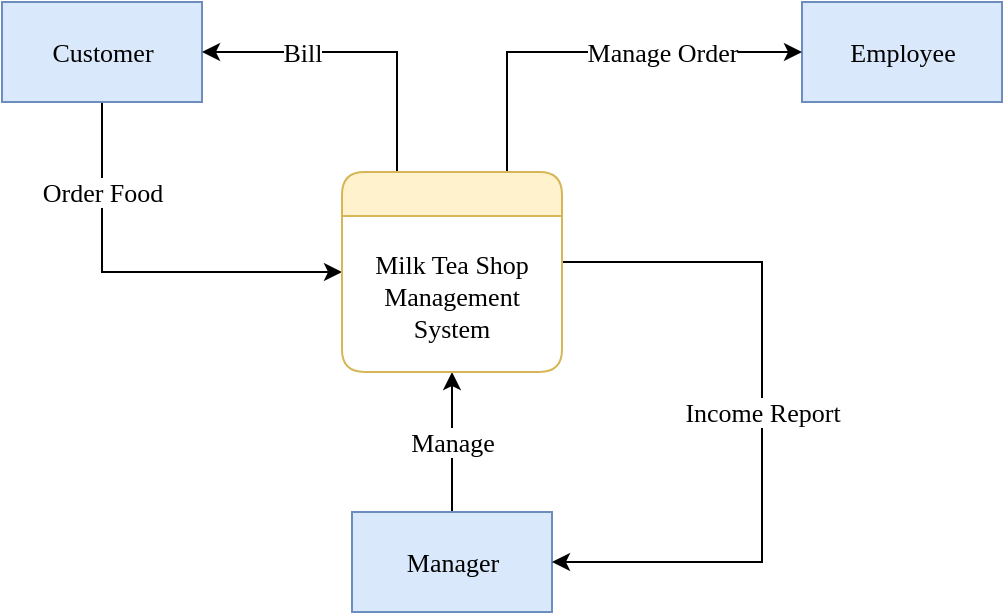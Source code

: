 <mxfile version="12.1.7" type="device" pages="8"><diagram id="VL71NvNBAKQbpQ9yfwUy" name="Level Context"><mxGraphModel dx="1072" dy="832" grid="1" gridSize="10" guides="1" tooltips="1" connect="1" arrows="1" fold="1" page="1" pageScale="1" pageWidth="827" pageHeight="1169" math="0" shadow="0"><root><mxCell id="0"/><mxCell id="1" parent="0"/><mxCell id="YFB5UkdN2vmHRT5g-HuU-11" value="Order Food" style="edgeStyle=orthogonalEdgeStyle;rounded=0;orthogonalLoop=1;jettySize=auto;html=1;exitX=0.5;exitY=1;exitDx=0;exitDy=0;entryX=0;entryY=0.5;entryDx=0;entryDy=0;fontFamily=Time New Roman;fontSize=13;" parent="1" source="YFB5UkdN2vmHRT5g-HuU-1" target="YFB5UkdN2vmHRT5g-HuU-6" edge="1"><mxGeometry x="-0.561" relative="1" as="geometry"><mxPoint as="offset"/></mxGeometry></mxCell><mxCell id="YFB5UkdN2vmHRT5g-HuU-1" value="&lt;span style=&quot;font-size: 13px;&quot;&gt;&lt;span style=&quot;font-size: 13px;&quot;&gt;Customer&lt;/span&gt;&lt;/span&gt;" style="html=1;dashed=0;whitespace=wrap;strokeWidth=1;fillColor=#dae8fc;strokeColor=#6c8ebf;fontFamily=Time New Roman;fontSize=13;" parent="1" vertex="1"><mxGeometry x="30" y="25" width="100" height="50" as="geometry"/></mxCell><mxCell id="YFB5UkdN2vmHRT5g-HuU-2" value="&lt;span style=&quot;font-size: 13px;&quot;&gt;&lt;span style=&quot;font-size: 13px;&quot;&gt;Employee&lt;/span&gt;&lt;/span&gt;" style="html=1;dashed=0;whitespace=wrap;strokeWidth=1;fillColor=#dae8fc;strokeColor=#6c8ebf;fontFamily=Time New Roman;fontSize=13;" parent="1" vertex="1"><mxGeometry x="430" y="25" width="100" height="50" as="geometry"/></mxCell><mxCell id="YFB5UkdN2vmHRT5g-HuU-14" value="Manage" style="edgeStyle=orthogonalEdgeStyle;rounded=0;orthogonalLoop=1;jettySize=auto;html=1;exitX=0.5;exitY=0;exitDx=0;exitDy=0;entryX=0.5;entryY=1;entryDx=0;entryDy=0;fontFamily=Time New Roman;fontSize=13;" parent="1" source="YFB5UkdN2vmHRT5g-HuU-3" target="YFB5UkdN2vmHRT5g-HuU-6" edge="1"><mxGeometry relative="1" as="geometry"/></mxCell><mxCell id="YFB5UkdN2vmHRT5g-HuU-3" value="&lt;span style=&quot;font-size: 13px;&quot;&gt;&lt;span style=&quot;font-size: 13px;&quot;&gt;Manager&lt;/span&gt;&lt;/span&gt;" style="html=1;dashed=0;whitespace=wrap;strokeWidth=1;fillColor=#dae8fc;strokeColor=#6c8ebf;fontFamily=Time New Roman;fontSize=13;" parent="1" vertex="1"><mxGeometry x="205" y="280" width="100" height="50" as="geometry"/></mxCell><mxCell id="YFB5UkdN2vmHRT5g-HuU-10" value="Bill" style="edgeStyle=orthogonalEdgeStyle;rounded=0;orthogonalLoop=1;jettySize=auto;html=1;exitX=0.25;exitY=0;exitDx=0;exitDy=0;entryX=1;entryY=0.5;entryDx=0;entryDy=0;fontFamily=Time New Roman;fontSize=13;" parent="1" source="YFB5UkdN2vmHRT5g-HuU-6" target="YFB5UkdN2vmHRT5g-HuU-1" edge="1"><mxGeometry x="0.367" relative="1" as="geometry"><mxPoint as="offset"/></mxGeometry></mxCell><mxCell id="YFB5UkdN2vmHRT5g-HuU-12" value="Manage Order" style="edgeStyle=orthogonalEdgeStyle;rounded=0;orthogonalLoop=1;jettySize=auto;html=1;exitX=0.75;exitY=0;exitDx=0;exitDy=0;entryX=0;entryY=0.5;entryDx=0;entryDy=0;fontFamily=Time New Roman;fontSize=13;" parent="1" source="YFB5UkdN2vmHRT5g-HuU-6" target="YFB5UkdN2vmHRT5g-HuU-2" edge="1"><mxGeometry x="0.324" relative="1" as="geometry"><mxPoint as="offset"/></mxGeometry></mxCell><mxCell id="YFB5UkdN2vmHRT5g-HuU-13" value="Income Report" style="edgeStyle=orthogonalEdgeStyle;rounded=0;orthogonalLoop=1;jettySize=auto;html=1;exitX=1;exitY=0.5;exitDx=0;exitDy=0;entryX=1;entryY=0.5;entryDx=0;entryDy=0;fontFamily=Time New Roman;fontSize=13;" parent="1" source="YFB5UkdN2vmHRT5g-HuU-6" target="YFB5UkdN2vmHRT5g-HuU-3" edge="1"><mxGeometry relative="1" as="geometry"><Array as="points"><mxPoint x="310" y="155"/><mxPoint x="410" y="155"/><mxPoint x="410" y="305"/></Array></mxGeometry></mxCell><mxCell id="YFB5UkdN2vmHRT5g-HuU-6" value="&#10;&#10;Milk Tea Shop&#10;Management&#10;System" style="swimlane;fontStyle=0;childLayout=stackLayout;horizontal=1;startSize=22;fillColor=#fff2cc;horizontalStack=0;resizeParent=1;resizeParentMax=0;resizeLast=0;collapsible=0;marginBottom=0;swimlaneFillColor=#ffffff;rounded=1;strokeWidth=1;verticalAlign=top;arcSize=17;labelPosition=center;verticalLabelPosition=middle;align=center;fontFamily=Time New Roman;strokeColor=#d6b656;fontSize=13;" parent="1" vertex="1"><mxGeometry x="200" y="110" width="110" height="100" as="geometry"/></mxCell></root></mxGraphModel></diagram><diagram id="xfJDkjppl1tSjDlMNbGr" name="Level 0"><mxGraphModel dx="1072" dy="832" grid="1" gridSize="10" guides="1" tooltips="1" connect="1" arrows="1" fold="1" page="1" pageScale="1" pageWidth="827" pageHeight="1169" background="none" math="0" shadow="0"><root><mxCell id="hnNzmc2a6B1YkysTe8LH-0"/><mxCell id="hnNzmc2a6B1YkysTe8LH-1" parent="hnNzmc2a6B1YkysTe8LH-0"/><mxCell id="QWMCXr3sVvEXckG__wsG-13" value="t" style="edgeStyle=orthogonalEdgeStyle;rounded=0;orthogonalLoop=1;jettySize=auto;html=1;exitX=1;exitY=0.5;exitDx=0;exitDy=0;entryX=0.5;entryY=0;entryDx=0;entryDy=0;fontFamily=Times New Roman;fontSize=13;" parent="hnNzmc2a6B1YkysTe8LH-1" source="QWMCXr3sVvEXckG__wsG-1" target="QWMCXr3sVvEXckG__wsG-8" edge="1"><mxGeometry x="-0.168" relative="1" as="geometry"><mxPoint as="offset"/></mxGeometry></mxCell><mxCell id="kGj_C9VYHDJoQ-nJfmyo-3" value="Customer&lt;br style=&quot;font-size: 13px;&quot;&gt;Account&lt;br style=&quot;font-size: 13px;&quot;&gt;Login" style="edgeStyle=orthogonalEdgeStyle;rounded=0;orthogonalLoop=1;jettySize=auto;html=1;exitX=0.5;exitY=1;exitDx=0;exitDy=0;entryX=0.5;entryY=0;entryDx=0;entryDy=0;fontFamily=Times New Roman;fontSize=13;" parent="hnNzmc2a6B1YkysTe8LH-1" source="QWMCXr3sVvEXckG__wsG-1" target="QWMCXr3sVvEXckG__wsG-9" edge="1"><mxGeometry x="0.136" relative="1" as="geometry"><mxPoint as="offset"/></mxGeometry></mxCell><mxCell id="QWMCXr3sVvEXckG__wsG-1" value="&lt;span style=&quot;font-size: 13px;&quot;&gt;&lt;span style=&quot;font-size: 13px;&quot;&gt;Customer&lt;/span&gt;&lt;/span&gt;" style="html=1;dashed=0;whitespace=wrap;strokeWidth=1;fillColor=#dae8fc;strokeColor=#6c8ebf;fontFamily=Times New Roman;fontSize=13;" parent="hnNzmc2a6B1YkysTe8LH-1" vertex="1"><mxGeometry x="65.5" y="17.5" width="100" height="50" as="geometry"/></mxCell><mxCell id="kGj_C9VYHDJoQ-nJfmyo-8" value="Employee&lt;br style=&quot;font-size: 13px;&quot;&gt;Account&lt;br style=&quot;font-size: 13px;&quot;&gt;Login" style="edgeStyle=orthogonalEdgeStyle;rounded=0;orthogonalLoop=1;jettySize=auto;html=1;exitX=0.5;exitY=1;exitDx=0;exitDy=0;entryX=1;entryY=0.5;entryDx=0;entryDy=0;fontFamily=Times New Roman;fontSize=13;" parent="hnNzmc2a6B1YkysTe8LH-1" source="QWMCXr3sVvEXckG__wsG-2" target="QWMCXr3sVvEXckG__wsG-12" edge="1"><mxGeometry x="-0.354" relative="1" as="geometry"><mxPoint as="offset"/></mxGeometry></mxCell><mxCell id="QWMCXr3sVvEXckG__wsG-2" value="&lt;span style=&quot;font-size: 13px;&quot;&gt;&lt;span style=&quot;font-size: 13px;&quot;&gt;Employee&lt;/span&gt;&lt;/span&gt;" style="html=1;dashed=0;whitespace=wrap;strokeWidth=1;fillColor=#dae8fc;strokeColor=#6c8ebf;fontFamily=Times New Roman;fontSize=13;" parent="hnNzmc2a6B1YkysTe8LH-1" vertex="1"><mxGeometry x="700" y="17.5" width="100" height="50" as="geometry"/></mxCell><mxCell id="kGj_C9VYHDJoQ-nJfmyo-11" value="Manager&lt;br style=&quot;font-size: 13px;&quot;&gt;Account&lt;br style=&quot;font-size: 13px;&quot;&gt;Login" style="edgeStyle=orthogonalEdgeStyle;rounded=0;orthogonalLoop=1;jettySize=auto;html=1;entryX=0.5;entryY=1;entryDx=0;entryDy=0;fontFamily=Times New Roman;fontSize=13;" parent="hnNzmc2a6B1YkysTe8LH-1" source="QWMCXr3sVvEXckG__wsG-4" target="kGj_C9VYHDJoQ-nJfmyo-10" edge="1"><mxGeometry x="0.25" y="-10" relative="1" as="geometry"><Array as="points"><mxPoint x="675" y="460"/><mxPoint x="675" y="460"/></Array><mxPoint x="-10" y="10" as="offset"/></mxGeometry></mxCell><mxCell id="QWMCXr3sVvEXckG__wsG-4" value="&lt;span style=&quot;font-size: 13px;&quot;&gt;&lt;span style=&quot;font-size: 13px;&quot;&gt;Manager&lt;/span&gt;&lt;/span&gt;" style="html=1;dashed=0;whitespace=wrap;strokeWidth=1;fillColor=#dae8fc;strokeColor=#6c8ebf;fontFamily=Times New Roman;fontSize=13;" parent="hnNzmc2a6B1YkysTe8LH-1" vertex="1"><mxGeometry x="625" y="510" width="100" height="50" as="geometry"/></mxCell><mxCell id="kGj_C9VYHDJoQ-nJfmyo-7" value="Bill" style="edgeStyle=orthogonalEdgeStyle;rounded=0;orthogonalLoop=1;jettySize=auto;html=1;exitX=1;exitY=0.5;exitDx=0;exitDy=0;entryX=0;entryY=0.5;entryDx=0;entryDy=0;fontFamily=Times New Roman;fontSize=13;" parent="hnNzmc2a6B1YkysTe8LH-1" source="QWMCXr3sVvEXckG__wsG-8" target="QWMCXr3sVvEXckG__wsG-10" edge="1"><mxGeometry relative="1" as="geometry"/></mxCell><mxCell id="kGj_C9VYHDJoQ-nJfmyo-14" value="Bill&lt;br style=&quot;font-size: 13px;&quot;&gt;Inforamtion" style="edgeStyle=orthogonalEdgeStyle;rounded=0;orthogonalLoop=1;jettySize=auto;html=1;entryX=0.002;entryY=0.366;entryDx=0;entryDy=0;entryPerimeter=0;fontFamily=Times New Roman;fontSize=13;" parent="hnNzmc2a6B1YkysTe8LH-1" target="kGj_C9VYHDJoQ-nJfmyo-13" edge="1"><mxGeometry x="-0.333" relative="1" as="geometry"><mxPoint x="330" y="143" as="sourcePoint"/><mxPoint x="350" y="210" as="targetPoint"/><Array as="points"><mxPoint x="330" y="249"/></Array><mxPoint as="offset"/></mxGeometry></mxCell><mxCell id="kGj_C9VYHDJoQ-nJfmyo-29" value="Bill Details" style="edgeStyle=orthogonalEdgeStyle;rounded=0;orthogonalLoop=1;jettySize=auto;html=1;exitX=0;exitY=0.5;exitDx=0;exitDy=0;entryX=0.75;entryY=1;entryDx=0;entryDy=0;fontFamily=Times New Roman;fontSize=13;" parent="hnNzmc2a6B1YkysTe8LH-1" source="QWMCXr3sVvEXckG__wsG-8" target="QWMCXr3sVvEXckG__wsG-1" edge="1"><mxGeometry relative="1" as="geometry"/></mxCell><mxCell id="QWMCXr3sVvEXckG__wsG-8" value="0.0&#10;&#10;Order Food" style="swimlane;fontStyle=0;childLayout=stackLayout;horizontal=1;startSize=22;fillColor=#fff2cc;horizontalStack=0;resizeParent=1;resizeParentMax=0;resizeLast=0;collapsible=0;marginBottom=0;swimlaneFillColor=#ffffff;rounded=1;strokeWidth=1;verticalAlign=top;arcSize=17;labelPosition=center;verticalLabelPosition=middle;align=center;fontFamily=Times New Roman;strokeColor=#d6b656;fontSize=13;" parent="hnNzmc2a6B1YkysTe8LH-1" vertex="1"><mxGeometry x="265" y="67.5" width="110" height="75" as="geometry"/></mxCell><mxCell id="kGj_C9VYHDJoQ-nJfmyo-5" value="Customerl&lt;br style=&quot;font-size: 13px;&quot;&gt;Information" style="edgeStyle=orthogonalEdgeStyle;rounded=0;orthogonalLoop=1;jettySize=auto;html=1;exitX=0;exitY=0.5;exitDx=0;exitDy=0;entryX=0;entryY=0.5;entryDx=0;entryDy=0;fontFamily=Times New Roman;fontSize=13;" parent="hnNzmc2a6B1YkysTe8LH-1" source="QWMCXr3sVvEXckG__wsG-9" target="QWMCXr3sVvEXckG__wsG-1" edge="1"><mxGeometry relative="1" as="geometry"/></mxCell><mxCell id="kGj_C9VYHDJoQ-nJfmyo-6" value="Customer Account" style="edgeStyle=orthogonalEdgeStyle;rounded=0;orthogonalLoop=1;jettySize=auto;html=1;entryX=0.25;entryY=1;entryDx=0;entryDy=0;fontFamily=Times New Roman;fontSize=13;" parent="hnNzmc2a6B1YkysTe8LH-1" edge="1"><mxGeometry x="-0.439" relative="1" as="geometry"><mxPoint x="296.667" y="142.667" as="targetPoint"/><mxPoint x="170" y="240" as="sourcePoint"/><Array as="points"><mxPoint x="297" y="230"/></Array><mxPoint as="offset"/></mxGeometry></mxCell><mxCell id="QWMCXr3sVvEXckG__wsG-9" value="0.1&#10;&#10;Manage Personal&#10;Customer Account" style="swimlane;fontStyle=0;childLayout=stackLayout;horizontal=1;startSize=23;fillColor=#fff2cc;horizontalStack=0;resizeParent=1;resizeParentMax=0;resizeLast=0;collapsible=0;marginBottom=0;swimlaneFillColor=#ffffff;rounded=1;strokeWidth=1;verticalAlign=top;arcSize=17;labelPosition=center;verticalLabelPosition=middle;align=center;fontFamily=Times New Roman;strokeColor=#d6b656;fontSize=13;" parent="hnNzmc2a6B1YkysTe8LH-1" vertex="1"><mxGeometry x="60.5" y="190" width="110" height="90" as="geometry"/></mxCell><mxCell id="QWMCXr3sVvEXckG__wsG-10" value="0.3&#10;&#10;Manage Order" style="swimlane;fontStyle=0;childLayout=stackLayout;horizontal=1;startSize=22;fillColor=#fff2cc;horizontalStack=0;resizeParent=1;resizeParentMax=0;resizeLast=0;collapsible=0;marginBottom=0;swimlaneFillColor=#ffffff;rounded=1;strokeWidth=1;verticalAlign=top;arcSize=17;labelPosition=center;verticalLabelPosition=middle;align=center;fontFamily=Times New Roman;strokeColor=#d6b656;fontSize=13;" parent="hnNzmc2a6B1YkysTe8LH-1" vertex="1"><mxGeometry x="470" y="10" width="110" height="76" as="geometry"/></mxCell><mxCell id="kGj_C9VYHDJoQ-nJfmyo-26" value="Income" style="edgeStyle=orthogonalEdgeStyle;rounded=0;orthogonalLoop=1;jettySize=auto;html=1;entryX=0;entryY=0.5;entryDx=0;entryDy=0;exitX=0.5;exitY=1;exitDx=0;exitDy=0;fontFamily=Times New Roman;fontSize=13;" parent="hnNzmc2a6B1YkysTe8LH-1" source="QWMCXr3sVvEXckG__wsG-11" target="kGj_C9VYHDJoQ-nJfmyo-0" edge="1"><mxGeometry x="-0.451" relative="1" as="geometry"><mxPoint as="offset"/></mxGeometry></mxCell><mxCell id="kGj_C9VYHDJoQ-nJfmyo-30" value="Storaged&lt;br style=&quot;font-size: 13px;&quot;&gt;Data" style="edgeStyle=orthogonalEdgeStyle;rounded=0;orthogonalLoop=1;jettySize=auto;html=1;exitX=0.25;exitY=0;exitDx=0;exitDy=0;entryX=0.165;entryY=1.019;entryDx=0;entryDy=0;entryPerimeter=0;fontFamily=Times New Roman;fontSize=13;" parent="hnNzmc2a6B1YkysTe8LH-1" source="QWMCXr3sVvEXckG__wsG-11" target="kGj_C9VYHDJoQ-nJfmyo-13" edge="1"><mxGeometry x="0.264" relative="1" as="geometry"><Array as="points"><mxPoint x="317" y="300"/><mxPoint x="398" y="300"/></Array><mxPoint as="offset"/></mxGeometry></mxCell><mxCell id="QWMCXr3sVvEXckG__wsG-11" value="0.4&#10;&#10;Manage Shop" style="swimlane;fontStyle=0;childLayout=stackLayout;horizontal=1;startSize=22;fillColor=#fff2cc;horizontalStack=0;resizeParent=1;resizeParentMax=0;resizeLast=0;collapsible=0;marginBottom=0;swimlaneFillColor=#ffffff;rounded=1;strokeWidth=1;verticalAlign=top;arcSize=17;labelPosition=center;verticalLabelPosition=middle;align=center;fontFamily=Times New Roman;strokeColor=#d6b656;fontSize=13;" parent="hnNzmc2a6B1YkysTe8LH-1" vertex="1"><mxGeometry x="290" y="370" width="110" height="80" as="geometry"/></mxCell><mxCell id="kGj_C9VYHDJoQ-nJfmyo-9" value="Employee&lt;br style=&quot;font-size: 13px;&quot;&gt;Information" style="edgeStyle=orthogonalEdgeStyle;rounded=0;orthogonalLoop=1;jettySize=auto;html=1;entryX=1;entryY=0.5;entryDx=0;entryDy=0;fontFamily=Times New Roman;fontSize=13;" parent="hnNzmc2a6B1YkysTe8LH-1" source="QWMCXr3sVvEXckG__wsG-12" target="QWMCXr3sVvEXckG__wsG-10" edge="1"><mxGeometry x="-0.368" relative="1" as="geometry"><mxPoint as="offset"/></mxGeometry></mxCell><mxCell id="QWMCXr3sVvEXckG__wsG-12" value="0.2&#10;&#10;Manage Personal&#10;Employee Account" style="swimlane;fontStyle=0;childLayout=stackLayout;horizontal=1;startSize=22;fillColor=#fff2cc;horizontalStack=0;resizeParent=1;resizeParentMax=0;resizeLast=0;collapsible=0;marginBottom=0;swimlaneFillColor=#ffffff;rounded=1;strokeWidth=1;verticalAlign=top;arcSize=17;labelPosition=center;verticalLabelPosition=middle;align=center;fontFamily=Times New Roman;strokeColor=#d6b656;fontSize=13;" parent="hnNzmc2a6B1YkysTe8LH-1" vertex="1"><mxGeometry x="580" y="120" width="110" height="100" as="geometry"/></mxCell><mxCell id="kGj_C9VYHDJoQ-nJfmyo-28" value="Income Report" style="edgeStyle=orthogonalEdgeStyle;rounded=0;orthogonalLoop=1;jettySize=auto;html=1;entryX=0;entryY=0.5;entryDx=0;entryDy=0;fontFamily=Times New Roman;fontSize=13;" parent="hnNzmc2a6B1YkysTe8LH-1" source="kGj_C9VYHDJoQ-nJfmyo-0" target="QWMCXr3sVvEXckG__wsG-4" edge="1"><mxGeometry relative="1" as="geometry"/></mxCell><mxCell id="kGj_C9VYHDJoQ-nJfmyo-0" value="0.6&#10;&#10;Manage Income" style="swimlane;fontStyle=0;childLayout=stackLayout;horizontal=1;startSize=22;fillColor=#fff2cc;horizontalStack=0;resizeParent=1;resizeParentMax=0;resizeLast=0;collapsible=0;marginBottom=0;swimlaneFillColor=#ffffff;rounded=1;strokeWidth=1;verticalAlign=top;arcSize=17;labelPosition=center;verticalLabelPosition=middle;align=center;fontFamily=Times New Roman;strokeColor=#d6b656;fontSize=13;" parent="hnNzmc2a6B1YkysTe8LH-1" vertex="1"><mxGeometry x="390" y="495" width="110" height="80" as="geometry"/></mxCell><mxCell id="kGj_C9VYHDJoQ-nJfmyo-12" value="Manager&lt;br style=&quot;font-size: 13px;&quot;&gt;Information" style="edgeStyle=orthogonalEdgeStyle;rounded=0;orthogonalLoop=1;jettySize=auto;html=1;entryX=1;entryY=0.5;entryDx=0;entryDy=0;exitX=1;exitY=0.5;exitDx=0;exitDy=0;fontFamily=Times New Roman;fontSize=13;" parent="hnNzmc2a6B1YkysTe8LH-1" source="kGj_C9VYHDJoQ-nJfmyo-10" target="QWMCXr3sVvEXckG__wsG-4" edge="1"><mxGeometry x="0.077" relative="1" as="geometry"><Array as="points"><mxPoint x="730" y="390"/><mxPoint x="780" y="390"/><mxPoint x="780" y="535"/></Array><mxPoint as="offset"/></mxGeometry></mxCell><mxCell id="kGj_C9VYHDJoQ-nJfmyo-24" value="Manager Account" style="edgeStyle=orthogonalEdgeStyle;rounded=0;orthogonalLoop=1;jettySize=auto;html=1;entryX=1;entryY=0.5;entryDx=0;entryDy=0;fontFamily=Times New Roman;fontSize=13;" parent="hnNzmc2a6B1YkysTe8LH-1" source="kGj_C9VYHDJoQ-nJfmyo-10" target="QWMCXr3sVvEXckG__wsG-11" edge="1"><mxGeometry relative="1" as="geometry"><Array as="points"><mxPoint x="590" y="410"/><mxPoint x="590" y="410"/></Array></mxGeometry></mxCell><mxCell id="kGj_C9VYHDJoQ-nJfmyo-10" value="0.5&#10;&#10;Manage Personal&#10;Manager Account" style="swimlane;fontStyle=0;childLayout=stackLayout;horizontal=1;startSize=22;fillColor=#fff2cc;horizontalStack=0;resizeParent=1;resizeParentMax=0;resizeLast=0;collapsible=0;marginBottom=0;swimlaneFillColor=#ffffff;rounded=1;strokeWidth=1;verticalAlign=top;arcSize=17;labelPosition=center;verticalLabelPosition=middle;align=center;fontFamily=Times New Roman;strokeColor=#d6b656;fontSize=13;" parent="hnNzmc2a6B1YkysTe8LH-1" vertex="1"><mxGeometry x="620" y="330" width="110" height="100" as="geometry"/></mxCell><mxCell id="kGj_C9VYHDJoQ-nJfmyo-15" value="Food" style="edgeStyle=orthogonalEdgeStyle;rounded=0;orthogonalLoop=1;jettySize=auto;html=1;entryX=1;entryY=0.75;entryDx=0;entryDy=0;exitX=0.167;exitY=-0.009;exitDx=0;exitDy=0;exitPerimeter=0;fontFamily=Times New Roman;fontSize=13;" parent="hnNzmc2a6B1YkysTe8LH-1" source="kGj_C9VYHDJoQ-nJfmyo-13" target="QWMCXr3sVvEXckG__wsG-8" edge="1"><mxGeometry relative="1" as="geometry"/></mxCell><mxCell id="kGj_C9VYHDJoQ-nJfmyo-16" style="edgeStyle=orthogonalEdgeStyle;rounded=0;orthogonalLoop=1;jettySize=auto;html=1;entryX=0.5;entryY=1;entryDx=0;entryDy=0;fontFamily=Times New Roman;fontSize=13;" parent="hnNzmc2a6B1YkysTe8LH-1" target="QWMCXr3sVvEXckG__wsG-9" edge="1"><mxGeometry relative="1" as="geometry"><mxPoint x="370" y="258" as="sourcePoint"/><mxPoint x="171" y="257" as="targetPoint"/><Array as="points"><mxPoint x="290" y="258"/><mxPoint x="290" y="300"/><mxPoint x="115" y="300"/></Array></mxGeometry></mxCell><mxCell id="kGj_C9VYHDJoQ-nJfmyo-18" value="&lt;span style=&quot;font-size: 13px;&quot;&gt;Check Customer Account&lt;/span&gt;" style="text;html=1;resizable=0;points=[];align=center;verticalAlign=middle;labelBackgroundColor=#ffffff;fontFamily=Times New Roman;fontSize=13;" parent="kGj_C9VYHDJoQ-nJfmyo-16" vertex="1" connectable="0"><mxGeometry x="0.063" relative="1" as="geometry"><mxPoint x="-33.5" as="offset"/></mxGeometry></mxCell><mxCell id="kGj_C9VYHDJoQ-nJfmyo-19" value="Check Employee Account" style="edgeStyle=orthogonalEdgeStyle;rounded=0;orthogonalLoop=1;jettySize=auto;html=1;entryX=0;entryY=0.5;entryDx=0;entryDy=0;exitX=0.5;exitY=0;exitDx=0;exitDy=0;fontFamily=Times New Roman;fontSize=13;" parent="hnNzmc2a6B1YkysTe8LH-1" source="kGj_C9VYHDJoQ-nJfmyo-13" target="QWMCXr3sVvEXckG__wsG-12" edge="1"><mxGeometry relative="1" as="geometry"/></mxCell><mxCell id="kGj_C9VYHDJoQ-nJfmyo-22" value="Check Manager Account" style="edgeStyle=orthogonalEdgeStyle;rounded=0;orthogonalLoop=1;jettySize=auto;html=1;exitX=0.5;exitY=1;exitDx=0;exitDy=0;entryX=0;entryY=0.5;entryDx=0;entryDy=0;fontFamily=Times New Roman;fontSize=13;" parent="hnNzmc2a6B1YkysTe8LH-1" source="kGj_C9VYHDJoQ-nJfmyo-13" target="kGj_C9VYHDJoQ-nJfmyo-10" edge="1"><mxGeometry relative="1" as="geometry"><Array as="points"><mxPoint x="455" y="330"/><mxPoint x="590" y="330"/><mxPoint x="590" y="380"/></Array></mxGeometry></mxCell><mxCell id="kGj_C9VYHDJoQ-nJfmyo-23" value="Getted&lt;br style=&quot;font-size: 13px;&quot;&gt;Data" style="edgeStyle=orthogonalEdgeStyle;rounded=0;orthogonalLoop=1;jettySize=auto;html=1;entryX=0.5;entryY=0;entryDx=0;entryDy=0;fontFamily=Times New Roman;fontSize=13;" parent="hnNzmc2a6B1YkysTe8LH-1" source="kGj_C9VYHDJoQ-nJfmyo-13" target="QWMCXr3sVvEXckG__wsG-11" edge="1"><mxGeometry relative="1" as="geometry"><Array as="points"><mxPoint x="420" y="330"/><mxPoint x="345" y="330"/></Array></mxGeometry></mxCell><mxCell id="kGj_C9VYHDJoQ-nJfmyo-13" value="0.0&amp;nbsp; &amp;nbsp; Milk Tea Shop Database" style="html=1;dashed=0;whitespace=wrap;shape=mxgraph.dfd.dataStoreID;align=left;spacingLeft=3;points=[[0,0],[0.5,0],[1,0],[0,0.5],[1,0.5],[0,1],[0.5,1],[1,1]];fillColor=#d5e8d4;strokeColor=#82b366;fontFamily=Times New Roman;fontSize=13;" parent="hnNzmc2a6B1YkysTe8LH-1" vertex="1"><mxGeometry x="370" y="235" width="170" height="37" as="geometry"/></mxCell></root></mxGraphModel></diagram><diagram id="CiURMN2Qz2HTP4UO8eHD" name="Level 1 - Customer"><mxGraphModel dx="1072" dy="832" grid="1" gridSize="10" guides="1" tooltips="1" connect="1" arrows="1" fold="1" page="1" pageScale="1" pageWidth="827" pageHeight="1169" math="0" shadow="0"><root><mxCell id="k79VY51_O1QgPOtPSuzM-0"/><mxCell id="k79VY51_O1QgPOtPSuzM-1" parent="k79VY51_O1QgPOtPSuzM-0"/><mxCell id="EnTnVnMixcdAUHOVHdAF-1" value="1.1&#10;&#10;Register Account" style="swimlane;fontStyle=0;childLayout=stackLayout;horizontal=1;startSize=22;fillColor=#fff2cc;horizontalStack=0;resizeParent=1;resizeParentMax=0;resizeLast=0;collapsible=0;marginBottom=0;swimlaneFillColor=#ffffff;rounded=1;strokeWidth=1;verticalAlign=top;arcSize=17;labelPosition=center;verticalLabelPosition=middle;align=center;fontFamily=Times New Roman;strokeColor=#d6b656;fontSize=13;" parent="k79VY51_O1QgPOtPSuzM-1" vertex="1"><mxGeometry x="198" y="190.5" width="110" height="80" as="geometry"/></mxCell><mxCell id="osS2SRcVz6a2AZd8YLx8-7" value="Customer&lt;br style=&quot;font-size: 13px;&quot;&gt;Account" style="edgeStyle=orthogonalEdgeStyle;rounded=0;orthogonalLoop=1;jettySize=auto;html=1;entryX=0.5;entryY=0;entryDx=0;entryDy=0;exitX=0.5;exitY=1;exitDx=0;exitDy=0;fontFamily=Times New Roman;fontSize=13;" parent="k79VY51_O1QgPOtPSuzM-1" source="53b6VfhV2zuM0gqnHzuL-0" target="7cemMoj64fmThMjbDmxL-0" edge="1"><mxGeometry y="-10" relative="1" as="geometry"><Array as="points"><mxPoint x="118" y="150.5"/><mxPoint x="118" y="150.5"/></Array><mxPoint x="10" y="-10" as="offset"/></mxGeometry></mxCell><mxCell id="osS2SRcVz6a2AZd8YLx8-8" value="Personal&lt;br style=&quot;font-size: 13px;&quot;&gt;Information" style="edgeStyle=orthogonalEdgeStyle;rounded=0;orthogonalLoop=1;jettySize=auto;html=1;entryX=0.5;entryY=0;entryDx=0;entryDy=0;fontFamily=Times New Roman;fontSize=13;" parent="k79VY51_O1QgPOtPSuzM-1" source="53b6VfhV2zuM0gqnHzuL-0" target="EnTnVnMixcdAUHOVHdAF-1" edge="1"><mxGeometry x="0.471" relative="1" as="geometry"><Array as="points"><mxPoint x="253" y="100.5"/></Array><mxPoint as="offset"/></mxGeometry></mxCell><mxCell id="IgDg2dqj31zNBeEQ7hqr-0" value="Ordered Food" style="edgeStyle=orthogonalEdgeStyle;rounded=0;orthogonalLoop=1;jettySize=auto;html=1;exitX=1;exitY=0.25;exitDx=0;exitDy=0;entryX=0.25;entryY=0;entryDx=0;entryDy=0;fontFamily=Times New Roman;fontSize=13;" parent="k79VY51_O1QgPOtPSuzM-1" source="53b6VfhV2zuM0gqnHzuL-0" target="7cemMoj64fmThMjbDmxL-4" edge="1"><mxGeometry x="0.328" relative="1" as="geometry"><Array as="points"><mxPoint x="303" y="73.5"/><mxPoint x="490" y="73.5"/></Array><mxPoint as="offset"/></mxGeometry></mxCell><mxCell id="l4UvYNt-bnxL_MMEtK0z-9" value="Discount Code" style="edgeStyle=orthogonalEdgeStyle;rounded=0;orthogonalLoop=1;jettySize=auto;html=1;exitX=0;exitY=0.5;exitDx=0;exitDy=0;entryX=0;entryY=0.5;entryDx=0;entryDy=0;fontFamily=Times New Roman;fontSize=13;" parent="k79VY51_O1QgPOtPSuzM-1" source="53b6VfhV2zuM0gqnHzuL-0" target="l4UvYNt-bnxL_MMEtK0z-8" edge="1"><mxGeometry x="0.501" relative="1" as="geometry"><Array as="points"><mxPoint x="23" y="85.5"/><mxPoint x="23" y="420.5"/></Array><mxPoint as="offset"/></mxGeometry></mxCell><mxCell id="53b6VfhV2zuM0gqnHzuL-0" value="&lt;span style=&quot;font-size: 13px;&quot;&gt;&lt;span style=&quot;font-size: 13px;&quot;&gt;Customer&lt;/span&gt;&lt;/span&gt;" style="html=1;dashed=0;whitespace=wrap;strokeWidth=1;fillColor=#dae8fc;strokeColor=#6c8ebf;fontFamily=Times New Roman;fontSize=13;" parent="k79VY51_O1QgPOtPSuzM-1" vertex="1"><mxGeometry x="68" y="60.5" width="100" height="50" as="geometry"/></mxCell><mxCell id="53b6VfhV2zuM0gqnHzuL-1" value="&lt;span style=&quot;font-size: 13px;&quot;&gt;&lt;span style=&quot;font-size: 13px;&quot;&gt;Employee&lt;/span&gt;&lt;/span&gt;" style="html=1;dashed=0;whitespace=wrap;strokeWidth=1;fillColor=#dae8fc;strokeColor=#6c8ebf;fontFamily=Times New Roman;fontSize=13;" parent="k79VY51_O1QgPOtPSuzM-1" vertex="1"><mxGeometry x="688" y="50.5" width="100" height="50" as="geometry"/></mxCell><mxCell id="kmrvvrMYdiKBgiZaXkYd-0" value="Alert" style="edgeStyle=orthogonalEdgeStyle;rounded=0;orthogonalLoop=1;jettySize=auto;html=1;exitX=0;exitY=0.5;exitDx=0;exitDy=0;entryX=0;entryY=0.75;entryDx=0;entryDy=0;fontFamily=Times New Roman;fontSize=13;" parent="k79VY51_O1QgPOtPSuzM-1" source="7cemMoj64fmThMjbDmxL-0" target="53b6VfhV2zuM0gqnHzuL-0" edge="1"><mxGeometry relative="1" as="geometry"/></mxCell><mxCell id="7cemMoj64fmThMjbDmxL-0" value="1.0&#10;&#10;Login" style="swimlane;fontStyle=0;childLayout=stackLayout;horizontal=1;startSize=22;fillColor=#fff2cc;horizontalStack=0;resizeParent=1;resizeParentMax=0;resizeLast=0;collapsible=0;marginBottom=0;swimlaneFillColor=#ffffff;rounded=1;strokeWidth=1;verticalAlign=top;arcSize=17;labelPosition=center;verticalLabelPosition=middle;align=center;fontFamily=Times New Roman;strokeColor=#d6b656;fontSize=13;" parent="k79VY51_O1QgPOtPSuzM-1" vertex="1"><mxGeometry x="63" y="190.5" width="110" height="80" as="geometry"/></mxCell><mxCell id="l4UvYNt-bnxL_MMEtK0z-1" value="Bill" style="edgeStyle=orthogonalEdgeStyle;rounded=0;orthogonalLoop=1;jettySize=auto;html=1;entryX=0.5;entryY=1;entryDx=0;entryDy=0;fontFamily=Times New Roman;fontSize=13;" parent="k79VY51_O1QgPOtPSuzM-1" source="7cemMoj64fmThMjbDmxL-1" target="53b6VfhV2zuM0gqnHzuL-1" edge="1"><mxGeometry relative="1" as="geometry"/></mxCell><mxCell id="7cemMoj64fmThMjbDmxL-1" value="1.4&#10;&#10;Watch Customer&#10;Order" style="swimlane;fontStyle=0;childLayout=stackLayout;horizontal=1;startSize=22;fillColor=#fff2cc;horizontalStack=0;resizeParent=1;resizeParentMax=0;resizeLast=0;collapsible=0;marginBottom=0;swimlaneFillColor=#ffffff;rounded=1;strokeWidth=1;verticalAlign=top;arcSize=17;labelPosition=center;verticalLabelPosition=middle;align=center;fontFamily=Times New Roman;strokeColor=#d6b656;fontSize=13;" parent="k79VY51_O1QgPOtPSuzM-1" vertex="1"><mxGeometry x="683" y="165.5" width="110" height="85" as="geometry"/></mxCell><mxCell id="l4UvYNt-bnxL_MMEtK0z-0" value="Bill Details" style="edgeStyle=orthogonalEdgeStyle;rounded=0;orthogonalLoop=1;jettySize=auto;html=1;entryX=0;entryY=0.5;entryDx=0;entryDy=0;fontFamily=Times New Roman;fontSize=13;" parent="k79VY51_O1QgPOtPSuzM-1" source="7cemMoj64fmThMjbDmxL-4" target="7cemMoj64fmThMjbDmxL-1" edge="1"><mxGeometry relative="1" as="geometry"/></mxCell><mxCell id="l4UvYNt-bnxL_MMEtK0z-5" value="Storaged&lt;br style=&quot;font-size: 13px;&quot;&gt;Bill" style="edgeStyle=orthogonalEdgeStyle;rounded=0;orthogonalLoop=1;jettySize=auto;html=1;exitX=0.75;exitY=1;exitDx=0;exitDy=0;entryX=0;entryY=0.5;entryDx=0;entryDy=0;fontFamily=Times New Roman;fontSize=13;" parent="k79VY51_O1QgPOtPSuzM-1" source="7cemMoj64fmThMjbDmxL-4" target="l4UvYNt-bnxL_MMEtK0z-2" edge="1"><mxGeometry x="0.51" relative="1" as="geometry"><mxPoint as="offset"/></mxGeometry></mxCell><mxCell id="l4UvYNt-bnxL_MMEtK0z-6" value="Storaged&lt;br style=&quot;font-size: 13px;&quot;&gt;Bill Details" style="edgeStyle=orthogonalEdgeStyle;rounded=0;orthogonalLoop=1;jettySize=auto;html=1;exitX=0.5;exitY=1;exitDx=0;exitDy=0;entryX=0;entryY=0.5;entryDx=0;entryDy=0;fontFamily=Times New Roman;fontSize=13;" parent="k79VY51_O1QgPOtPSuzM-1" source="7cemMoj64fmThMjbDmxL-4" target="l4UvYNt-bnxL_MMEtK0z-3" edge="1"><mxGeometry x="0.579" relative="1" as="geometry"><mxPoint as="offset"/></mxGeometry></mxCell><mxCell id="l4UvYNt-bnxL_MMEtK0z-13" value="Printed Bill" style="edgeStyle=orthogonalEdgeStyle;rounded=0;orthogonalLoop=1;jettySize=auto;html=1;entryX=0.5;entryY=0;entryDx=0;entryDy=0;fontFamily=Times New Roman;fontSize=13;" parent="k79VY51_O1QgPOtPSuzM-1" source="7cemMoj64fmThMjbDmxL-4" target="53b6VfhV2zuM0gqnHzuL-0" edge="1"><mxGeometry relative="1" as="geometry"><Array as="points"><mxPoint x="518" y="40.5"/><mxPoint x="118" y="40.5"/></Array></mxGeometry></mxCell><mxCell id="7cemMoj64fmThMjbDmxL-4" value="1.3&#10;&#10;Order Food" style="swimlane;fontStyle=0;childLayout=stackLayout;horizontal=1;startSize=23;fillColor=#fff2cc;horizontalStack=0;resizeParent=1;resizeParentMax=0;resizeLast=0;collapsible=0;marginBottom=0;swimlaneFillColor=#ffffff;rounded=1;strokeWidth=1;verticalAlign=top;arcSize=17;labelPosition=center;verticalLabelPosition=middle;align=center;fontFamily=Times New Roman;strokeColor=#d6b656;fontSize=13;" parent="k79VY51_O1QgPOtPSuzM-1" vertex="1"><mxGeometry x="463" y="110.5" width="110" height="80" as="geometry"/></mxCell><mxCell id="osS2SRcVz6a2AZd8YLx8-14" value="Personal Information Account" style="edgeStyle=orthogonalEdgeStyle;rounded=0;orthogonalLoop=1;jettySize=auto;html=1;exitX=0.25;exitY=0;exitDx=0;exitDy=0;entryX=1;entryY=0.5;entryDx=0;entryDy=0;fontFamily=Times New Roman;fontSize=13;" parent="k79VY51_O1QgPOtPSuzM-1" source="7cemMoj64fmThMjbDmxL-5" target="53b6VfhV2zuM0gqnHzuL-0" edge="1"><mxGeometry x="0.189" relative="1" as="geometry"><mxPoint as="offset"/></mxGeometry></mxCell><mxCell id="7cemMoj64fmThMjbDmxL-5" value="1.2&#10;&#10;Manage&#10;Personal &#10;Information Account" style="swimlane;fontStyle=0;childLayout=stackLayout;horizontal=1;startSize=22;fillColor=#fff2cc;horizontalStack=0;resizeParent=1;resizeParentMax=0;resizeLast=0;collapsible=0;marginBottom=0;swimlaneFillColor=#ffffff;rounded=1;strokeWidth=1;verticalAlign=top;arcSize=17;labelPosition=center;verticalLabelPosition=middle;align=center;fontFamily=Times New Roman;strokeColor=#d6b656;fontSize=13;" parent="k79VY51_O1QgPOtPSuzM-1" vertex="1"><mxGeometry x="333" y="190.5" width="125" height="106" as="geometry"/></mxCell><mxCell id="osS2SRcVz6a2AZd8YLx8-11" value="Check&lt;br style=&quot;font-size: 13px;&quot;&gt;Account" style="edgeStyle=orthogonalEdgeStyle;rounded=0;orthogonalLoop=1;jettySize=auto;html=1;entryX=0.5;entryY=1;entryDx=0;entryDy=0;fontFamily=Times New Roman;fontSize=13;" parent="k79VY51_O1QgPOtPSuzM-1" source="osS2SRcVz6a2AZd8YLx8-10" target="7cemMoj64fmThMjbDmxL-0" edge="1"><mxGeometry relative="1" as="geometry"><Array as="points"><mxPoint x="118" y="330.5"/><mxPoint x="118" y="330.5"/></Array></mxGeometry></mxCell><mxCell id="osS2SRcVz6a2AZd8YLx8-12" value="Inserted&lt;br style=&quot;font-size: 13px;&quot;&gt;Account" style="edgeStyle=orthogonalEdgeStyle;rounded=0;orthogonalLoop=1;jettySize=auto;html=1;entryX=0.807;entryY=-0.031;entryDx=0;entryDy=0;exitX=0.5;exitY=1;exitDx=0;exitDy=0;entryPerimeter=0;fontFamily=Times New Roman;fontSize=13;" parent="k79VY51_O1QgPOtPSuzM-1" source="EnTnVnMixcdAUHOVHdAF-1" target="osS2SRcVz6a2AZd8YLx8-10" edge="1"><mxGeometry relative="1" as="geometry"/></mxCell><mxCell id="osS2SRcVz6a2AZd8YLx8-13" value="Getted&lt;br style=&quot;font-size: 13px;&quot;&gt;Account" style="edgeStyle=orthogonalEdgeStyle;rounded=0;orthogonalLoop=1;jettySize=auto;html=1;entryX=0.5;entryY=1;entryDx=0;entryDy=0;fontFamily=Times New Roman;fontSize=13;" parent="k79VY51_O1QgPOtPSuzM-1" source="osS2SRcVz6a2AZd8YLx8-10" target="7cemMoj64fmThMjbDmxL-5" edge="1"><mxGeometry x="-0.477" relative="1" as="geometry"><mxPoint as="offset"/></mxGeometry></mxCell><mxCell id="osS2SRcVz6a2AZd8YLx8-10" value="1.0&amp;nbsp; &amp;nbsp; Account List" style="html=1;dashed=0;whitespace=wrap;shape=mxgraph.dfd.dataStoreID;align=left;spacingLeft=3;points=[[0,0],[0.5,0],[1,0],[0,0.5],[1,0.5],[0,1],[0.5,1],[1,1]];fillColor=#d5e8d4;strokeColor=#82b366;fontFamily=Times New Roman;fontSize=13;" parent="k79VY51_O1QgPOtPSuzM-1" vertex="1"><mxGeometry x="63" y="350.5" width="235" height="40" as="geometry"/></mxCell><mxCell id="l4UvYNt-bnxL_MMEtK0z-2" value="1.1&amp;nbsp; &amp;nbsp; Bill List" style="html=1;dashed=0;whitespace=wrap;shape=mxgraph.dfd.dataStoreID;align=left;spacingLeft=3;points=[[0,0],[0.5,0],[1,0],[0,0.5],[1,0.5],[0,1],[0.5,1],[1,1]];fillColor=#d5e8d4;strokeColor=#82b366;fontFamily=Times New Roman;fontSize=13;" parent="k79VY51_O1QgPOtPSuzM-1" vertex="1"><mxGeometry x="643" y="277.5" width="160" height="40" as="geometry"/></mxCell><mxCell id="l4UvYNt-bnxL_MMEtK0z-3" value="1.2&amp;nbsp; &amp;nbsp; Bill Details List" style="html=1;dashed=0;whitespace=wrap;shape=mxgraph.dfd.dataStoreID;align=left;spacingLeft=3;points=[[0,0],[0.5,0],[1,0],[0,0.5],[1,0.5],[0,1],[0.5,1],[1,1]];fillColor=#d5e8d4;strokeColor=#82b366;fontFamily=Times New Roman;fontSize=13;" parent="k79VY51_O1QgPOtPSuzM-1" vertex="1"><mxGeometry x="643" y="330.5" width="160" height="40" as="geometry"/></mxCell><mxCell id="l4UvYNt-bnxL_MMEtK0z-12" value="Check Code" style="edgeStyle=orthogonalEdgeStyle;rounded=0;orthogonalLoop=1;jettySize=auto;html=1;entryX=1;entryY=0.5;entryDx=0;entryDy=0;fontFamily=Times New Roman;fontSize=13;" parent="k79VY51_O1QgPOtPSuzM-1" source="l4UvYNt-bnxL_MMEtK0z-4" target="l4UvYNt-bnxL_MMEtK0z-8" edge="1"><mxGeometry relative="1" as="geometry"/></mxCell><mxCell id="l4UvYNt-bnxL_MMEtK0z-4" value="1.3&amp;nbsp; &amp;nbsp; Discount Code List" style="html=1;dashed=0;whitespace=wrap;shape=mxgraph.dfd.dataStoreID;align=left;spacingLeft=3;points=[[0,0],[0.5,0],[1,0],[0,0.5],[1,0.5],[0,1],[0.5,1],[1,1]];fillColor=#d5e8d4;strokeColor=#82b366;fontFamily=Times New Roman;fontSize=13;" parent="k79VY51_O1QgPOtPSuzM-1" vertex="1"><mxGeometry x="643" y="400.5" width="160" height="40" as="geometry"/></mxCell><mxCell id="l4UvYNt-bnxL_MMEtK0z-10" value="Valid&lt;br style=&quot;font-size: 13px;&quot;&gt;Code" style="edgeStyle=orthogonalEdgeStyle;rounded=0;orthogonalLoop=1;jettySize=auto;html=1;exitX=0.75;exitY=0;exitDx=0;exitDy=0;fontFamily=Times New Roman;fontSize=13;" parent="k79VY51_O1QgPOtPSuzM-1" source="l4UvYNt-bnxL_MMEtK0z-8" edge="1"><mxGeometry relative="1" as="geometry"><mxPoint x="498" y="190.5" as="targetPoint"/></mxGeometry></mxCell><mxCell id="l4UvYNt-bnxL_MMEtK0z-8" value="1.5&#10;&#10;Enter Discount&#10;Code" style="swimlane;fontStyle=0;childLayout=stackLayout;horizontal=1;startSize=23;fillColor=#fff2cc;horizontalStack=0;resizeParent=1;resizeParentMax=0;resizeLast=0;collapsible=0;marginBottom=0;swimlaneFillColor=#ffffff;rounded=1;strokeWidth=1;verticalAlign=top;arcSize=17;labelPosition=center;verticalLabelPosition=middle;align=center;fontFamily=Times New Roman;strokeColor=#d6b656;fontSize=13;" parent="k79VY51_O1QgPOtPSuzM-1" vertex="1"><mxGeometry x="415.5" y="380.5" width="110" height="80" as="geometry"/></mxCell></root></mxGraphModel></diagram><diagram id="ym7axiyIXtyXKaPMCD0t" name="Level 1 - Employee"><mxGraphModel dx="1346" dy="848" grid="1" gridSize="10" guides="1" tooltips="1" connect="1" arrows="1" fold="1" page="1" pageScale="1" pageWidth="850" pageHeight="1100" math="0" shadow="0"><root><mxCell id="s7LBiEGHyRFQYRvRNcwF-0"/><mxCell id="s7LBiEGHyRFQYRvRNcwF-1" parent="s7LBiEGHyRFQYRvRNcwF-0"/><mxCell id="HNCqCXH5IQf72K0uQlmg-2" value="Table Food List" style="edgeStyle=orthogonalEdgeStyle;rounded=0;orthogonalLoop=1;jettySize=auto;html=1;entryX=0.75;entryY=1;entryDx=0;entryDy=0;fontFamily=Times New Roman;fontSize=13;" parent="s7LBiEGHyRFQYRvRNcwF-1" source="hF4apLsJAmVI6KDu9sRN-2" target="O4fLlJGewfspBz3-1uxE-54" edge="1"><mxGeometry x="-0.413" relative="1" as="geometry"><mxPoint as="offset"/></mxGeometry></mxCell><mxCell id="hF4apLsJAmVI6KDu9sRN-2" value="1.4&amp;nbsp; &amp;nbsp; Table Food List" style="html=1;dashed=0;whitespace=wrap;shape=mxgraph.dfd.dataStoreID;align=left;spacingLeft=3;points=[[0,0],[0.5,0],[1,0],[0,0.5],[1,0.5],[0,1],[0.5,1],[1,1]];fillColor=#d5e8d4;strokeColor=#82b366;fontFamily=Times New Roman;fontSize=13;" parent="s7LBiEGHyRFQYRvRNcwF-1" vertex="1"><mxGeometry x="60" y="462" width="140" height="37" as="geometry"/></mxCell><mxCell id="O4fLlJGewfspBz3-1uxE-28" value="Employee&lt;br style=&quot;font-size: 13px;&quot;&gt;Account" style="edgeStyle=orthogonalEdgeStyle;rounded=0;orthogonalLoop=1;jettySize=auto;html=1;entryX=0.5;entryY=0;entryDx=0;entryDy=0;exitX=1;exitY=0.75;exitDx=0;exitDy=0;fontFamily=Times New Roman;fontSize=13;" parent="s7LBiEGHyRFQYRvRNcwF-1" source="O4fLlJGewfspBz3-1uxE-33" target="O4fLlJGewfspBz3-1uxE-34" edge="1"><mxGeometry x="-0.34" relative="1" as="geometry"><Array as="points"><mxPoint x="445" y="48"/></Array><mxPoint as="offset"/><mxPoint x="518.5" y="59.5" as="sourcePoint"/></mxGeometry></mxCell><mxCell id="O4fLlJGewfspBz3-1uxE-30" value="Ordered&lt;br style=&quot;font-size: 13px;&quot;&gt;Food" style="edgeStyle=orthogonalEdgeStyle;rounded=0;orthogonalLoop=1;jettySize=auto;html=1;exitX=0.5;exitY=1;exitDx=0;exitDy=0;entryX=0.5;entryY=0;entryDx=0;entryDy=0;fontFamily=Times New Roman;fontSize=13;" parent="s7LBiEGHyRFQYRvRNcwF-1" source="O4fLlJGewfspBz3-1uxE-32" target="O4fLlJGewfspBz3-1uxE-41" edge="1"><mxGeometry x="-0.2" relative="1" as="geometry"><Array as="points"><mxPoint x="70" y="80"/><mxPoint x="70" y="80"/></Array><mxPoint as="offset"/></mxGeometry></mxCell><mxCell id="O4fLlJGewfspBz3-1uxE-32" value="&lt;span style=&quot;font-size: 13px;&quot;&gt;&lt;span style=&quot;font-size: 13px;&quot;&gt;Customer&lt;/span&gt;&lt;/span&gt;" style="html=1;dashed=0;whitespace=wrap;strokeWidth=1;fillColor=#dae8fc;strokeColor=#6c8ebf;fontFamily=Times New Roman;fontSize=13;" parent="s7LBiEGHyRFQYRvRNcwF-1" vertex="1"><mxGeometry x="20" y="10" width="100" height="50" as="geometry"/></mxCell><mxCell id="O4fLlJGewfspBz3-1uxE-33" value="&lt;span style=&quot;font-size: 13px;&quot;&gt;&lt;span style=&quot;font-size: 13px;&quot;&gt;Employee&lt;/span&gt;&lt;/span&gt;" style="html=1;dashed=0;whitespace=wrap;strokeWidth=1;fillColor=#dae8fc;strokeColor=#6c8ebf;fontFamily=Times New Roman;fontSize=13;" parent="s7LBiEGHyRFQYRvRNcwF-1" vertex="1"><mxGeometry x="225" y="10" width="100" height="50" as="geometry"/></mxCell><mxCell id="FQVjN6JJdFd6L5nHfSfI-0" value="Information&lt;br style=&quot;font-size: 13px;&quot;&gt;Employee" style="edgeStyle=orthogonalEdgeStyle;rounded=0;orthogonalLoop=1;jettySize=auto;html=1;entryX=0.816;entryY=-0.01;entryDx=0;entryDy=0;entryPerimeter=0;fontFamily=Times New Roman;fontSize=13;" parent="s7LBiEGHyRFQYRvRNcwF-1" source="O4fLlJGewfspBz3-1uxE-34" target="O4fLlJGewfspBz3-1uxE-54" edge="1"><mxGeometry relative="1" as="geometry"><mxPoint x="390" y="230" as="targetPoint"/><Array as="points"><mxPoint x="410" y="190"/><mxPoint x="410" y="190"/></Array></mxGeometry></mxCell><mxCell id="O4fLlJGewfspBz3-1uxE-34" value="1.0&#10;&#10;Login" style="swimlane;fontStyle=0;childLayout=stackLayout;horizontal=1;startSize=22;fillColor=#fff2cc;horizontalStack=0;resizeParent=1;resizeParentMax=0;resizeLast=0;collapsible=0;marginBottom=0;swimlaneFillColor=#ffffff;rounded=1;strokeWidth=1;verticalAlign=top;arcSize=17;labelPosition=center;verticalLabelPosition=middle;align=center;fontFamily=Times New Roman;strokeColor=#d6b656;fontSize=13;" parent="s7LBiEGHyRFQYRvRNcwF-1" vertex="1"><mxGeometry x="390" y="90" width="110" height="80" as="geometry"/></mxCell><mxCell id="O4fLlJGewfspBz3-1uxE-35" value="Bill" style="edgeStyle=orthogonalEdgeStyle;rounded=0;orthogonalLoop=1;jettySize=auto;html=1;entryX=0;entryY=0.5;entryDx=0;entryDy=0;fontFamily=Times New Roman;fontSize=13;" parent="s7LBiEGHyRFQYRvRNcwF-1" source="O4fLlJGewfspBz3-1uxE-36" target="O4fLlJGewfspBz3-1uxE-33" edge="1"><mxGeometry x="0.294" relative="1" as="geometry"><Array as="points"><mxPoint x="260" y="100"/><mxPoint x="200" y="100"/><mxPoint x="200" y="35"/></Array><mxPoint as="offset"/></mxGeometry></mxCell><mxCell id="O4fLlJGewfspBz3-1uxE-36" value="1.4&#10;&#10;Watch Customer&#10;Order" style="swimlane;fontStyle=0;childLayout=stackLayout;horizontal=1;startSize=22;fillColor=#fff2cc;horizontalStack=0;resizeParent=1;resizeParentMax=0;resizeLast=0;collapsible=0;marginBottom=0;swimlaneFillColor=#ffffff;rounded=1;strokeWidth=1;verticalAlign=top;arcSize=17;labelPosition=center;verticalLabelPosition=middle;align=center;fontFamily=Times New Roman;strokeColor=#d6b656;fontSize=13;" parent="s7LBiEGHyRFQYRvRNcwF-1" vertex="1"><mxGeometry x="220" y="140" width="110" height="80" as="geometry"/></mxCell><mxCell id="O4fLlJGewfspBz3-1uxE-37" value="Bill Details" style="edgeStyle=orthogonalEdgeStyle;rounded=0;orthogonalLoop=1;jettySize=auto;html=1;fontFamily=Times New Roman;fontSize=13;" parent="s7LBiEGHyRFQYRvRNcwF-1" edge="1"><mxGeometry relative="1" as="geometry"><mxPoint x="125" y="177" as="sourcePoint"/><mxPoint x="220" y="177" as="targetPoint"/></mxGeometry></mxCell><mxCell id="HNCqCXH5IQf72K0uQlmg-4" value="Storaged&lt;br style=&quot;font-size: 13px;&quot;&gt;Bill" style="edgeStyle=orthogonalEdgeStyle;rounded=0;orthogonalLoop=1;jettySize=auto;html=1;entryX=0.358;entryY=-0.004;entryDx=0;entryDy=0;entryPerimeter=0;fontFamily=Times New Roman;fontSize=13;" parent="s7LBiEGHyRFQYRvRNcwF-1" source="O4fLlJGewfspBz3-1uxE-41" target="O4fLlJGewfspBz3-1uxE-48" edge="1"><mxGeometry relative="1" as="geometry"><Array as="points"><mxPoint x="110" y="240"/><mxPoint x="110" y="240"/></Array></mxGeometry></mxCell><mxCell id="HNCqCXH5IQf72K0uQlmg-5" value="Storaged&lt;br style=&quot;font-size: 13px;&quot;&gt;Bill&lt;br style=&quot;font-size: 13px;&quot;&gt;Details" style="edgeStyle=orthogonalEdgeStyle;rounded=0;orthogonalLoop=1;jettySize=auto;html=1;exitX=0.25;exitY=1;exitDx=0;exitDy=0;entryX=0;entryY=0.5;entryDx=0;entryDy=0;fontFamily=Times New Roman;fontSize=13;" parent="s7LBiEGHyRFQYRvRNcwF-1" source="O4fLlJGewfspBz3-1uxE-41" target="O4fLlJGewfspBz3-1uxE-49" edge="1"><mxGeometry x="-0.399" relative="1" as="geometry"><Array as="points"><mxPoint x="40" y="214"/><mxPoint x="40" y="420"/></Array><mxPoint as="offset"/></mxGeometry></mxCell><mxCell id="O4fLlJGewfspBz3-1uxE-41" value="1.3&#10;&#10;Order Food" style="swimlane;fontStyle=0;childLayout=stackLayout;horizontal=1;startSize=23;fillColor=#fff2cc;horizontalStack=0;resizeParent=1;resizeParentMax=0;resizeLast=0;collapsible=0;marginBottom=0;swimlaneFillColor=#ffffff;rounded=1;strokeWidth=1;verticalAlign=top;arcSize=17;labelPosition=center;verticalLabelPosition=middle;align=center;fontFamily=Times New Roman;strokeColor=#d6b656;fontSize=13;" parent="s7LBiEGHyRFQYRvRNcwF-1" vertex="1"><mxGeometry x="15" y="143.5" width="110" height="70" as="geometry"/></mxCell><mxCell id="O4fLlJGewfspBz3-1uxE-42" value="Personal Information Account" style="edgeStyle=orthogonalEdgeStyle;rounded=0;orthogonalLoop=1;jettySize=auto;html=1;exitX=0;exitY=0.5;exitDx=0;exitDy=0;entryX=1;entryY=0.25;entryDx=0;entryDy=0;fontFamily=Times New Roman;fontSize=13;" parent="s7LBiEGHyRFQYRvRNcwF-1" source="O4fLlJGewfspBz3-1uxE-43" target="O4fLlJGewfspBz3-1uxE-33" edge="1"><mxGeometry x="0.083" relative="1" as="geometry"><mxPoint as="offset"/><mxPoint x="764.5" y="130" as="sourcePoint"/><mxPoint x="764.5" y="24.5" as="targetPoint"/><Array as="points"><mxPoint x="560" y="63"/><mxPoint x="560" y="22"/></Array></mxGeometry></mxCell><mxCell id="O4fLlJGewfspBz3-1uxE-43" value="1.2&#10;&#10;Manage&#10;Personal &#10;Information Account" style="swimlane;fontStyle=0;childLayout=stackLayout;horizontal=1;startSize=22;fillColor=#fff2cc;horizontalStack=0;resizeParent=1;resizeParentMax=0;resizeLast=0;collapsible=0;marginBottom=0;swimlaneFillColor=#ffffff;rounded=1;strokeWidth=1;verticalAlign=top;arcSize=17;labelPosition=center;verticalLabelPosition=middle;align=center;fontFamily=Times New Roman;strokeColor=#d6b656;fontSize=13;" parent="s7LBiEGHyRFQYRvRNcwF-1" vertex="1"><mxGeometry x="600" y="10" width="125" height="106" as="geometry"/></mxCell><mxCell id="O4fLlJGewfspBz3-1uxE-44" value="Check Account" style="edgeStyle=orthogonalEdgeStyle;rounded=0;orthogonalLoop=1;jettySize=auto;html=1;entryX=0.75;entryY=1;entryDx=0;entryDy=0;fontFamily=Times New Roman;fontSize=13;" parent="s7LBiEGHyRFQYRvRNcwF-1" source="O4fLlJGewfspBz3-1uxE-47" target="O4fLlJGewfspBz3-1uxE-34" edge="1"><mxGeometry x="-0.169" relative="1" as="geometry"><Array as="points"><mxPoint x="663" y="260"/><mxPoint x="473" y="260"/></Array><mxPoint as="offset"/></mxGeometry></mxCell><mxCell id="O4fLlJGewfspBz3-1uxE-46" value="Getted&lt;br style=&quot;font-size: 13px;&quot;&gt;Account" style="edgeStyle=orthogonalEdgeStyle;rounded=0;orthogonalLoop=1;jettySize=auto;html=1;entryX=0.5;entryY=1;entryDx=0;entryDy=0;fontFamily=Times New Roman;fontSize=13;" parent="s7LBiEGHyRFQYRvRNcwF-1" source="O4fLlJGewfspBz3-1uxE-47" target="O4fLlJGewfspBz3-1uxE-43" edge="1"><mxGeometry x="-0.009" relative="1" as="geometry"><mxPoint as="offset"/><mxPoint x="796.5" y="236" as="targetPoint"/></mxGeometry></mxCell><mxCell id="O4fLlJGewfspBz3-1uxE-47" value="1.0&amp;nbsp; &amp;nbsp; Account List" style="html=1;dashed=0;whitespace=wrap;shape=mxgraph.dfd.dataStoreID;align=left;spacingLeft=3;points=[[0,0],[0.5,0],[1,0],[0,0.5],[1,0.5],[0,1],[0.5,1],[1,1]];fillColor=#d5e8d4;strokeColor=#82b366;fontFamily=Times New Roman;fontSize=13;" parent="s7LBiEGHyRFQYRvRNcwF-1" vertex="1"><mxGeometry x="587.5" y="193.5" width="150" height="40" as="geometry"/></mxCell><mxCell id="HNCqCXH5IQf72K0uQlmg-0" value="Bill List" style="edgeStyle=orthogonalEdgeStyle;rounded=0;orthogonalLoop=1;jettySize=auto;html=1;entryX=0;entryY=0.5;entryDx=0;entryDy=0;fontFamily=Times New Roman;fontSize=13;" parent="s7LBiEGHyRFQYRvRNcwF-1" source="O4fLlJGewfspBz3-1uxE-48" target="O4fLlJGewfspBz3-1uxE-54" edge="1"><mxGeometry relative="1" as="geometry"/></mxCell><mxCell id="O4fLlJGewfspBz3-1uxE-48" value="1.1&amp;nbsp; &amp;nbsp; Bill List" style="html=1;dashed=0;whitespace=wrap;shape=mxgraph.dfd.dataStoreID;align=left;spacingLeft=3;points=[[0,0],[0.5,0],[1,0],[0,0.5],[1,0.5],[0,1],[0.5,1],[1,1]];fillColor=#d5e8d4;strokeColor=#82b366;fontFamily=Times New Roman;fontSize=13;" parent="s7LBiEGHyRFQYRvRNcwF-1" vertex="1"><mxGeometry x="60" y="340" width="140" height="40" as="geometry"/></mxCell><mxCell id="HNCqCXH5IQf72K0uQlmg-1" value="Bill Details" style="edgeStyle=orthogonalEdgeStyle;rounded=0;orthogonalLoop=1;jettySize=auto;html=1;entryX=0.25;entryY=1;entryDx=0;entryDy=0;fontFamily=Times New Roman;fontSize=13;" parent="s7LBiEGHyRFQYRvRNcwF-1" source="O4fLlJGewfspBz3-1uxE-49" target="O4fLlJGewfspBz3-1uxE-54" edge="1"><mxGeometry x="-0.344" relative="1" as="geometry"><mxPoint as="offset"/></mxGeometry></mxCell><mxCell id="O4fLlJGewfspBz3-1uxE-49" value="1.2&amp;nbsp; &amp;nbsp; Bill Details List" style="html=1;dashed=0;whitespace=wrap;shape=mxgraph.dfd.dataStoreID;align=left;spacingLeft=3;points=[[0,0],[0.5,0],[1,0],[0,0.5],[1,0.5],[0,1],[0.5,1],[1,1]];fillColor=#d5e8d4;strokeColor=#82b366;fontFamily=Times New Roman;fontSize=13;" parent="s7LBiEGHyRFQYRvRNcwF-1" vertex="1"><mxGeometry x="60" y="400" width="140" height="40" as="geometry"/></mxCell><mxCell id="WLvTNB0_YFGdT_oueFl5-0" value="Bill" style="edgeStyle=orthogonalEdgeStyle;rounded=0;orthogonalLoop=1;jettySize=auto;html=1;exitX=0.5;exitY=0;exitDx=0;exitDy=0;entryX=0.5;entryY=1;entryDx=0;entryDy=0;fontFamily=Times New Roman;fontSize=13;" parent="s7LBiEGHyRFQYRvRNcwF-1" source="O4fLlJGewfspBz3-1uxE-54" target="O4fLlJGewfspBz3-1uxE-33" edge="1"><mxGeometry x="-0.404" relative="1" as="geometry"><Array as="points"><mxPoint x="350" y="256"/><mxPoint x="350" y="90"/><mxPoint x="275" y="90"/></Array><mxPoint as="offset"/></mxGeometry></mxCell><mxCell id="O4fLlJGewfspBz3-1uxE-54" value="1.6&#10;&#10;Manage Order" style="swimlane;fontStyle=0;childLayout=stackLayout;horizontal=1;startSize=22;fillColor=#fff2cc;horizontalStack=0;resizeParent=1;resizeParentMax=0;resizeLast=0;collapsible=0;marginBottom=0;swimlaneFillColor=#ffffff;rounded=1;strokeWidth=1;verticalAlign=top;arcSize=17;labelPosition=center;verticalLabelPosition=middle;align=center;fontFamily=Times New Roman;strokeColor=#d6b656;fontSize=13;" parent="s7LBiEGHyRFQYRvRNcwF-1" vertex="1"><mxGeometry x="300" y="256" width="135" height="84" as="geometry"/></mxCell></root></mxGraphModel></diagram><diagram id="UgK86pe-Kh8pAGLMvZ2D" name="Level 1 - Manager"><mxGraphModel dx="1346" dy="848" grid="1" gridSize="10" guides="1" tooltips="1" connect="1" arrows="1" fold="1" page="1" pageScale="1" pageWidth="850" pageHeight="1100" math="0" shadow="0"><root><mxCell id="E1eMN6MTR3Kslnu9wjNc-0"/><mxCell id="E1eMN6MTR3Kslnu9wjNc-1" parent="E1eMN6MTR3Kslnu9wjNc-0"/><mxCell id="ply55n193S7ifLU3G6Xd-1" value="1.5&amp;nbsp; &amp;nbsp; Food List" style="html=1;dashed=0;whitespace=wrap;shape=mxgraph.dfd.dataStoreID;align=left;spacingLeft=3;points=[[0,0],[0.5,0],[1,0],[0,0.5],[1,0.5],[0,1],[0.5,1],[1,1]];fillColor=#d5e8d4;strokeColor=#82b366;fontFamily=Times New Roman;fontSize=13;" parent="E1eMN6MTR3Kslnu9wjNc-1" vertex="1"><mxGeometry x="14.5" y="486.5" width="140" height="37" as="geometry"/></mxCell><mxCell id="ply55n193S7ifLU3G6Xd-2" value="Manager Account" style="edgeStyle=orthogonalEdgeStyle;rounded=0;orthogonalLoop=1;jettySize=auto;html=1;entryX=0.5;entryY=0;entryDx=0;entryDy=0;exitX=1;exitY=0.75;exitDx=0;exitDy=0;fontFamily=Times New Roman;fontSize=13;" parent="E1eMN6MTR3Kslnu9wjNc-1" source="ply55n193S7ifLU3G6Xd-5" target="ply55n193S7ifLU3G6Xd-7" edge="1"><mxGeometry x="-0.129" relative="1" as="geometry"><Array as="points"><mxPoint x="480" y="350"/><mxPoint x="650" y="350"/></Array><mxPoint as="offset"/><mxPoint x="628" y="344.5" as="sourcePoint"/></mxGeometry></mxCell><mxCell id="B0He2rRBDyj7PuliXdrD-8" value="Inserted, Updated,&lt;br style=&quot;font-size: 13px;&quot;&gt;Deleted Account" style="edgeStyle=orthogonalEdgeStyle;rounded=0;orthogonalLoop=1;jettySize=auto;html=1;exitX=0.75;exitY=1;exitDx=0;exitDy=0;fontFamily=Times New Roman;fontSize=13;" parent="E1eMN6MTR3Kslnu9wjNc-1" source="ply55n193S7ifLU3G6Xd-5" edge="1"><mxGeometry x="0.317" relative="1" as="geometry"><mxPoint x="544.5" y="505" as="targetPoint"/><Array as="points"><mxPoint x="440.5" y="465"/><mxPoint x="544.5" y="465"/></Array><mxPoint as="offset"/></mxGeometry></mxCell><mxCell id="84ADkZVWp9qOULia4F2B-9" value="Inserted, Updated,&lt;br style=&quot;font-size: 13px;&quot;&gt;Deleted Food" style="edgeStyle=orthogonalEdgeStyle;rounded=0;orthogonalLoop=1;jettySize=auto;html=1;entryX=1;entryY=0.75;entryDx=0;entryDy=0;exitX=0.5;exitY=1;exitDx=0;exitDy=0;fontFamily=Times New Roman;fontSize=13;" parent="E1eMN6MTR3Kslnu9wjNc-1" source="ply55n193S7ifLU3G6Xd-5" target="B0He2rRBDyj7PuliXdrD-1" edge="1"><mxGeometry x="0.634" relative="1" as="geometry"><mxPoint as="offset"/></mxGeometry></mxCell><mxCell id="ply55n193S7ifLU3G6Xd-5" value="&lt;span style=&quot;font-size: 13px&quot;&gt;&lt;span style=&quot;font-size: 13px&quot;&gt;Manager&lt;/span&gt;&lt;/span&gt;" style="html=1;dashed=0;whitespace=wrap;strokeWidth=1;fillColor=#dae8fc;strokeColor=#6c8ebf;fontFamily=Times New Roman;fontSize=13;" parent="E1eMN6MTR3Kslnu9wjNc-1" vertex="1"><mxGeometry x="324.5" y="295" width="155" height="70" as="geometry"/></mxCell><mxCell id="ply55n193S7ifLU3G6Xd-7" value="1.0&#10;&#10;Login" style="swimlane;fontStyle=0;childLayout=stackLayout;horizontal=1;startSize=22;fillColor=#fff2cc;horizontalStack=0;resizeParent=1;resizeParentMax=0;resizeLast=0;collapsible=0;marginBottom=0;swimlaneFillColor=#ffffff;rounded=1;strokeWidth=1;verticalAlign=top;arcSize=17;labelPosition=center;verticalLabelPosition=middle;align=center;fontFamily=Times New Roman;strokeColor=#d6b656;fontSize=13;" parent="E1eMN6MTR3Kslnu9wjNc-1" vertex="1"><mxGeometry x="604.5" y="375" width="90" height="80" as="geometry"/></mxCell><mxCell id="ply55n193S7ifLU3G6Xd-14" value="Personal Information Account" style="edgeStyle=orthogonalEdgeStyle;rounded=0;orthogonalLoop=1;jettySize=auto;html=1;exitX=0;exitY=0.5;exitDx=0;exitDy=0;fontFamily=Times New Roman;fontSize=13;" parent="E1eMN6MTR3Kslnu9wjNc-1" source="ply55n193S7ifLU3G6Xd-15" edge="1"><mxGeometry x="0.083" relative="1" as="geometry"><mxPoint as="offset"/><mxPoint x="874" y="415" as="sourcePoint"/><mxPoint x="480" y="330" as="targetPoint"/><Array as="points"><mxPoint x="710" y="330"/><mxPoint x="480" y="330"/></Array></mxGeometry></mxCell><mxCell id="ply55n193S7ifLU3G6Xd-15" value="1.2&#10;&#10;Manage&#10;Personal &#10;Information Account" style="swimlane;fontStyle=0;childLayout=stackLayout;horizontal=1;startSize=22;fillColor=#fff2cc;horizontalStack=0;resizeParent=1;resizeParentMax=0;resizeLast=0;collapsible=0;marginBottom=0;swimlaneFillColor=#ffffff;rounded=1;strokeWidth=1;verticalAlign=top;arcSize=17;labelPosition=center;verticalLabelPosition=middle;align=center;fontFamily=Times New Roman;strokeColor=#d6b656;fontSize=13;" parent="E1eMN6MTR3Kslnu9wjNc-1" vertex="1"><mxGeometry x="709.5" y="295" width="125" height="106" as="geometry"/></mxCell><mxCell id="ply55n193S7ifLU3G6Xd-16" value="Check Account" style="edgeStyle=orthogonalEdgeStyle;rounded=0;orthogonalLoop=1;jettySize=auto;html=1;fontFamily=Times New Roman;fontSize=13;" parent="E1eMN6MTR3Kslnu9wjNc-1" source="ply55n193S7ifLU3G6Xd-18" edge="1"><mxGeometry x="-0.169" relative="1" as="geometry"><Array as="points"><mxPoint x="771.5" y="545"/><mxPoint x="654.5" y="545"/></Array><mxPoint as="offset"/><mxPoint x="654.5" y="455" as="targetPoint"/></mxGeometry></mxCell><mxCell id="ply55n193S7ifLU3G6Xd-17" value="Getted&lt;br style=&quot;font-size: 13px;&quot;&gt;Account" style="edgeStyle=orthogonalEdgeStyle;rounded=0;orthogonalLoop=1;jettySize=auto;html=1;entryX=0.5;entryY=1;entryDx=0;entryDy=0;fontFamily=Times New Roman;fontSize=13;" parent="E1eMN6MTR3Kslnu9wjNc-1" source="ply55n193S7ifLU3G6Xd-18" target="ply55n193S7ifLU3G6Xd-15" edge="1"><mxGeometry x="-0.009" relative="1" as="geometry"><mxPoint as="offset"/><mxPoint x="906" y="521" as="targetPoint"/></mxGeometry></mxCell><mxCell id="B0He2rRBDyj7PuliXdrD-9" value="Getted Account List" style="edgeStyle=orthogonalEdgeStyle;rounded=0;orthogonalLoop=1;jettySize=auto;html=1;exitX=1;exitY=1;exitDx=0;exitDy=0;fontFamily=Times New Roman;fontSize=13;" parent="E1eMN6MTR3Kslnu9wjNc-1" source="ply55n193S7ifLU3G6Xd-18" edge="1"><mxGeometry x="0.208" relative="1" as="geometry"><mxPoint x="559.5" y="585" as="targetPoint"/><Array as="points"><mxPoint x="804.5" y="519"/><mxPoint x="804.5" y="625"/><mxPoint x="559.5" y="625"/></Array><mxPoint as="offset"/></mxGeometry></mxCell><mxCell id="ply55n193S7ifLU3G6Xd-18" value="1.0&amp;nbsp; &amp;nbsp; Account List" style="html=1;dashed=0;whitespace=wrap;shape=mxgraph.dfd.dataStoreID;align=left;spacingLeft=3;points=[[0,0],[0.5,0],[1,0],[0,0.5],[1,0.5],[0,1],[0.5,1],[1,1]];fillColor=#d5e8d4;strokeColor=#82b366;fontFamily=Times New Roman;fontSize=13;" parent="E1eMN6MTR3Kslnu9wjNc-1" vertex="1"><mxGeometry x="697.5" y="479" width="138" height="40" as="geometry"/></mxCell><mxCell id="84ADkZVWp9qOULia4F2B-2" value="Bill List" style="edgeStyle=orthogonalEdgeStyle;rounded=0;orthogonalLoop=1;jettySize=auto;html=1;entryX=0;entryY=0.5;entryDx=0;entryDy=0;fontFamily=Times New Roman;fontSize=13;" parent="E1eMN6MTR3Kslnu9wjNc-1" source="ply55n193S7ifLU3G6Xd-20" target="B0He2rRBDyj7PuliXdrD-0" edge="1"><mxGeometry relative="1" as="geometry"><Array as="points"><mxPoint x="54.5" y="330"/></Array></mxGeometry></mxCell><mxCell id="ply55n193S7ifLU3G6Xd-20" value="1.1&amp;nbsp; &amp;nbsp; Bill List" style="html=1;dashed=0;whitespace=wrap;shape=mxgraph.dfd.dataStoreID;align=left;spacingLeft=3;points=[[0,0],[0.5,0],[1,0],[0,0.5],[1,0.5],[0,1],[0.5,1],[1,1]];fillColor=#d5e8d4;strokeColor=#82b366;fontFamily=Times New Roman;fontSize=13;" parent="E1eMN6MTR3Kslnu9wjNc-1" vertex="1"><mxGeometry x="14.5" y="385" width="100" height="40" as="geometry"/></mxCell><mxCell id="84ADkZVWp9qOULia4F2B-3" value="Bill Details&lt;br style=&quot;font-size: 13px;&quot;&gt;List" style="edgeStyle=orthogonalEdgeStyle;rounded=0;orthogonalLoop=1;jettySize=auto;html=1;fontFamily=Times New Roman;fontSize=13;" parent="E1eMN6MTR3Kslnu9wjNc-1" source="ply55n193S7ifLU3G6Xd-22" edge="1"><mxGeometry x="0.199" relative="1" as="geometry"><mxPoint x="174.5" y="375" as="targetPoint"/><mxPoint as="offset"/></mxGeometry></mxCell><mxCell id="ply55n193S7ifLU3G6Xd-22" value="1.2&amp;nbsp; &amp;nbsp; Bill Details List" style="html=1;dashed=0;whitespace=wrap;shape=mxgraph.dfd.dataStoreID;align=left;spacingLeft=3;points=[[0,0],[0.5,0],[1,0],[0,0.5],[1,0.5],[0,1],[0.5,1],[1,1]];fillColor=#d5e8d4;strokeColor=#82b366;fontFamily=Times New Roman;fontSize=13;" parent="E1eMN6MTR3Kslnu9wjNc-1" vertex="1"><mxGeometry x="14.5" y="435" width="140" height="40" as="geometry"/></mxCell><mxCell id="84ADkZVWp9qOULia4F2B-0" value="Watch Bill&lt;br style=&quot;font-size: 13px;&quot;&gt;List" style="edgeStyle=orthogonalEdgeStyle;rounded=0;orthogonalLoop=1;jettySize=auto;html=1;entryX=0;entryY=0.5;entryDx=0;entryDy=0;fontFamily=Times New Roman;fontSize=13;" parent="E1eMN6MTR3Kslnu9wjNc-1" source="B0He2rRBDyj7PuliXdrD-0" target="ply55n193S7ifLU3G6Xd-5" edge="1"><mxGeometry relative="1" as="geometry"/></mxCell><mxCell id="84ADkZVWp9qOULia4F2B-4" value="Income" style="edgeStyle=orthogonalEdgeStyle;rounded=0;orthogonalLoop=1;jettySize=auto;html=1;exitX=1;exitY=0.75;exitDx=0;exitDy=0;entryX=0.25;entryY=0;entryDx=0;entryDy=0;fontFamily=Times New Roman;fontSize=13;" parent="E1eMN6MTR3Kslnu9wjNc-1" source="B0He2rRBDyj7PuliXdrD-0" target="B0He2rRBDyj7PuliXdrD-6" edge="1"><mxGeometry x="0.436" relative="1" as="geometry"><mxPoint as="offset"/></mxGeometry></mxCell><mxCell id="B0He2rRBDyj7PuliXdrD-0" value="1.7&#10;&#10;Manage Bill" style="swimlane;fontStyle=0;childLayout=stackLayout;horizontal=1;startSize=22;fillColor=#fff2cc;horizontalStack=0;resizeParent=1;resizeParentMax=0;resizeLast=0;collapsible=0;marginBottom=0;swimlaneFillColor=#ffffff;rounded=1;strokeWidth=1;verticalAlign=top;arcSize=17;labelPosition=center;verticalLabelPosition=middle;align=center;fontFamily=Times New Roman;strokeColor=#d6b656;fontSize=13;" parent="E1eMN6MTR3Kslnu9wjNc-1" vertex="1"><mxGeometry x="114.5" y="290" width="110" height="80" as="geometry"/></mxCell><mxCell id="84ADkZVWp9qOULia4F2B-8" value="Food List" style="edgeStyle=orthogonalEdgeStyle;rounded=0;orthogonalLoop=1;jettySize=auto;html=1;exitX=1;exitY=0.25;exitDx=0;exitDy=0;fontFamily=Times New Roman;fontSize=13;" parent="E1eMN6MTR3Kslnu9wjNc-1" source="B0He2rRBDyj7PuliXdrD-1" edge="1"><mxGeometry x="-0.666" relative="1" as="geometry"><mxPoint x="380" y="365" as="targetPoint"/><Array as="points"><mxPoint x="380" y="555"/><mxPoint x="380" y="365"/></Array><mxPoint as="offset"/></mxGeometry></mxCell><mxCell id="B0He2rRBDyj7PuliXdrD-1" value="1.8&#10;&#10;Manage Food" style="swimlane;fontStyle=0;childLayout=stackLayout;horizontal=1;startSize=22;fillColor=#fff2cc;horizontalStack=0;resizeParent=1;resizeParentMax=0;resizeLast=0;collapsible=0;marginBottom=0;swimlaneFillColor=#ffffff;rounded=1;strokeWidth=1;verticalAlign=top;arcSize=17;labelPosition=center;verticalLabelPosition=middle;align=center;fontFamily=Times New Roman;strokeColor=#d6b656;fontSize=13;" parent="E1eMN6MTR3Kslnu9wjNc-1" vertex="1"><mxGeometry x="164.5" y="535" width="110" height="80" as="geometry"/></mxCell><mxCell id="B0He2rRBDyj7PuliXdrD-2" value="1.9&#10;&#10;Manage Category" style="swimlane;fontStyle=0;childLayout=stackLayout;horizontal=1;startSize=22;fillColor=#fff2cc;horizontalStack=0;resizeParent=1;resizeParentMax=0;resizeLast=0;collapsible=0;marginBottom=0;swimlaneFillColor=#ffffff;rounded=1;strokeWidth=1;verticalAlign=top;arcSize=17;labelPosition=center;verticalLabelPosition=middle;align=center;fontFamily=Times New Roman;strokeColor=#d6b656;fontSize=13;" parent="E1eMN6MTR3Kslnu9wjNc-1" vertex="1"><mxGeometry x="620" y="130" width="110" height="80" as="geometry"/></mxCell><mxCell id="B0He2rRBDyj7PuliXdrD-7" value="Account List" style="edgeStyle=orthogonalEdgeStyle;rounded=0;orthogonalLoop=1;jettySize=auto;html=1;entryX=0.901;entryY=1.048;entryDx=0;entryDy=0;entryPerimeter=0;fontFamily=Times New Roman;fontSize=13;" parent="E1eMN6MTR3Kslnu9wjNc-1" source="B0He2rRBDyj7PuliXdrD-3" target="ply55n193S7ifLU3G6Xd-5" edge="1"><mxGeometry x="-0.032" relative="1" as="geometry"><Array as="points"><mxPoint x="574.5" y="425"/><mxPoint x="464.5" y="425"/></Array><mxPoint as="offset"/></mxGeometry></mxCell><mxCell id="84ADkZVWp9qOULia4F2B-6" value="Storaged Account" style="edgeStyle=orthogonalEdgeStyle;rounded=0;orthogonalLoop=1;jettySize=auto;html=1;exitX=0.75;exitY=1;exitDx=0;exitDy=0;entryX=0.619;entryY=1;entryDx=0;entryDy=0;entryPerimeter=0;fontFamily=Times New Roman;fontSize=13;" parent="E1eMN6MTR3Kslnu9wjNc-1" source="B0He2rRBDyj7PuliXdrD-3" target="ply55n193S7ifLU3G6Xd-18" edge="1"><mxGeometry x="-0.242" relative="1" as="geometry"><mxPoint as="offset"/></mxGeometry></mxCell><mxCell id="B0He2rRBDyj7PuliXdrD-3" value="1.12&#10;&#10;Manage Account" style="swimlane;fontStyle=0;childLayout=stackLayout;horizontal=1;startSize=22;fillColor=#fff2cc;horizontalStack=0;resizeParent=1;resizeParentMax=0;resizeLast=0;collapsible=0;marginBottom=0;swimlaneFillColor=#ffffff;rounded=1;strokeWidth=1;verticalAlign=top;arcSize=17;labelPosition=center;verticalLabelPosition=middle;align=center;fontFamily=Times New Roman;strokeColor=#d6b656;fontSize=13;" parent="E1eMN6MTR3Kslnu9wjNc-1" vertex="1"><mxGeometry x="504.5" y="505" width="110" height="80" as="geometry"/></mxCell><mxCell id="B0He2rRBDyj7PuliXdrD-4" value="1.11&#10;&#10;Manage&#10;Discount Code" style="swimlane;fontStyle=0;childLayout=stackLayout;horizontal=1;startSize=22;fillColor=#fff2cc;horizontalStack=0;resizeParent=1;resizeParentMax=0;resizeLast=0;collapsible=0;marginBottom=0;swimlaneFillColor=#ffffff;rounded=1;strokeWidth=1;verticalAlign=top;arcSize=17;labelPosition=center;verticalLabelPosition=middle;align=center;fontFamily=Times New Roman;strokeColor=#d6b656;fontSize=13;" parent="E1eMN6MTR3Kslnu9wjNc-1" vertex="1"><mxGeometry x="410" y="70" width="110" height="90" as="geometry"/></mxCell><mxCell id="B0He2rRBDyj7PuliXdrD-5" value="1.10&#10;&#10;Manage&#10;Table Food" style="swimlane;fontStyle=0;childLayout=stackLayout;horizontal=1;startSize=22;fillColor=#fff2cc;horizontalStack=0;resizeParent=1;resizeParentMax=0;resizeLast=0;collapsible=0;marginBottom=0;swimlaneFillColor=#ffffff;rounded=1;strokeWidth=1;verticalAlign=top;arcSize=17;labelPosition=center;verticalLabelPosition=middle;align=center;fontFamily=Times New Roman;strokeColor=#d6b656;fontSize=13;" parent="E1eMN6MTR3Kslnu9wjNc-1" vertex="1"><mxGeometry x="109.5" y="170" width="110" height="90" as="geometry"/></mxCell><mxCell id="84ADkZVWp9qOULia4F2B-5" value="Income&lt;br style=&quot;font-size: 13px;&quot;&gt;Report" style="edgeStyle=orthogonalEdgeStyle;rounded=0;orthogonalLoop=1;jettySize=auto;html=1;exitX=0.75;exitY=0;exitDx=0;exitDy=0;entryX=0.077;entryY=1.014;entryDx=0;entryDy=0;entryPerimeter=0;fontFamily=Times New Roman;fontSize=13;" parent="E1eMN6MTR3Kslnu9wjNc-1" edge="1"><mxGeometry relative="1" as="geometry"><mxPoint x="335.214" y="435.643" as="sourcePoint"/><mxPoint x="334.643" y="366.5" as="targetPoint"/><Array as="points"><mxPoint x="334.5" y="400.5"/></Array></mxGeometry></mxCell><mxCell id="B0He2rRBDyj7PuliXdrD-6" value="1.13&#10;&#10;Manage Income" style="swimlane;fontStyle=0;childLayout=stackLayout;horizontal=1;startSize=22;fillColor=#fff2cc;horizontalStack=0;resizeParent=1;resizeParentMax=0;resizeLast=0;collapsible=0;marginBottom=0;swimlaneFillColor=#ffffff;rounded=1;strokeWidth=1;verticalAlign=top;arcSize=17;labelPosition=center;verticalLabelPosition=middle;align=center;fontFamily=Times New Roman;strokeColor=#d6b656;fontSize=13;" parent="E1eMN6MTR3Kslnu9wjNc-1" vertex="1"><mxGeometry x="254.5" y="435" width="110" height="80" as="geometry"/></mxCell><mxCell id="Gl52Y3EAWTwGR8AO0hyx-0" value="1.3&amp;nbsp; &amp;nbsp; Discount Code List" style="html=1;dashed=0;whitespace=wrap;shape=mxgraph.dfd.dataStoreID;align=left;spacingLeft=3;points=[[0,0],[0.5,0],[1,0],[0,0.5],[1,0.5],[0,1],[0.5,1],[1,1]];fillColor=#d5e8d4;strokeColor=#82b366;fontFamily=Times New Roman;fontSize=13;" parent="E1eMN6MTR3Kslnu9wjNc-1" vertex="1"><mxGeometry x="34.5" y="20" width="160" height="40" as="geometry"/></mxCell><mxCell id="84ADkZVWp9qOULia4F2B-10" value="Getted Food List" style="edgeStyle=orthogonalEdgeStyle;rounded=0;orthogonalLoop=1;jettySize=auto;html=1;exitX=0.142;exitY=1.006;exitDx=0;exitDy=0;exitPerimeter=0;entryX=0;entryY=0.75;entryDx=0;entryDy=0;fontFamily=Times New Roman;fontSize=13;" parent="E1eMN6MTR3Kslnu9wjNc-1" source="ply55n193S7ifLU3G6Xd-1" target="B0He2rRBDyj7PuliXdrD-1" edge="1"><mxGeometry x="0.304" relative="1" as="geometry"><mxPoint x="492.333" y="641.5" as="sourcePoint"/><mxPoint x="204.833" y="708.167" as="targetPoint"/><Array as="points"><mxPoint x="34.5" y="595"/></Array><mxPoint as="offset"/></mxGeometry></mxCell><mxCell id="84ADkZVWp9qOULia4F2B-11" value="Storaged&lt;br style=&quot;font-size: 13px;&quot;&gt;Food" style="edgeStyle=orthogonalEdgeStyle;rounded=0;orthogonalLoop=1;jettySize=auto;html=1;entryX=0.5;entryY=1;entryDx=0;entryDy=0;fontFamily=Times New Roman;fontSize=13;" parent="E1eMN6MTR3Kslnu9wjNc-1" target="ply55n193S7ifLU3G6Xd-1" edge="1"><mxGeometry x="-0.242" relative="1" as="geometry"><mxPoint x="164.5" y="565" as="sourcePoint"/><mxPoint x="306.833" y="595" as="targetPoint"/><mxPoint as="offset"/></mxGeometry></mxCell><mxCell id="84ADkZVWp9qOULia4F2B-12" value="1.6&amp;nbsp; &amp;nbsp; Category List" style="html=1;dashed=0;whitespace=wrap;shape=mxgraph.dfd.dataStoreID;align=left;spacingLeft=3;points=[[0,0],[0.5,0],[1,0],[0,0.5],[1,0.5],[0,1],[0.5,1],[1,1]];fillColor=#d5e8d4;strokeColor=#82b366;fontFamily=Times New Roman;fontSize=13;" parent="E1eMN6MTR3Kslnu9wjNc-1" vertex="1"><mxGeometry x="630" y="20" width="160" height="40" as="geometry"/></mxCell><mxCell id="Jp252z_ysgOKuaewy7EU-0" value="1.4&amp;nbsp; &amp;nbsp; Table Food List" style="html=1;dashed=0;whitespace=wrap;shape=mxgraph.dfd.dataStoreID;align=left;spacingLeft=3;points=[[0,0],[0.5,0],[1,0],[0,0.5],[1,0.5],[0,1],[0.5,1],[1,1]];fillColor=#d5e8d4;strokeColor=#82b366;fontFamily=Times New Roman;fontSize=13;" parent="E1eMN6MTR3Kslnu9wjNc-1" vertex="1"><mxGeometry x="10" y="103" width="140" height="37" as="geometry"/></mxCell><mxCell id="Jp252z_ysgOKuaewy7EU-5" value="Inserted, Updated,&lt;br style=&quot;font-size: 13px;&quot;&gt;Deleted Table Food" style="edgeStyle=orthogonalEdgeStyle;rounded=0;orthogonalLoop=1;jettySize=auto;html=1;entryX=1;entryY=0.25;entryDx=0;entryDy=0;fontFamily=Times New Roman;fontSize=13;" parent="E1eMN6MTR3Kslnu9wjNc-1" target="B0He2rRBDyj7PuliXdrD-5" edge="1"><mxGeometry x="0.421" relative="1" as="geometry"><mxPoint x="350" y="295" as="sourcePoint"/><mxPoint x="283" y="275" as="targetPoint"/><mxPoint as="offset"/><Array as="points"><mxPoint x="350" y="192"/></Array></mxGeometry></mxCell><mxCell id="Jp252z_ysgOKuaewy7EU-6" value="Table Food&lt;br style=&quot;font-size: 13px;&quot;&gt;List" style="edgeStyle=orthogonalEdgeStyle;rounded=0;orthogonalLoop=1;jettySize=auto;html=1;exitX=1;exitY=0.75;exitDx=0;exitDy=0;entryX=0.089;entryY=0.017;entryDx=0;entryDy=0;entryPerimeter=0;fontFamily=Times New Roman;fontSize=13;" parent="E1eMN6MTR3Kslnu9wjNc-1" source="B0He2rRBDyj7PuliXdrD-5" target="ply55n193S7ifLU3G6Xd-5" edge="1"><mxGeometry x="-0.412" relative="1" as="geometry"><mxPoint x="259.793" y="249.793" as="sourcePoint"/><mxPoint x="370.138" y="60.138" as="targetPoint"/><mxPoint as="offset"/></mxGeometry></mxCell><mxCell id="Jp252z_ysgOKuaewy7EU-7" value="Getted&lt;br style=&quot;font-size: 13px;&quot;&gt;Table Food&lt;br style=&quot;font-size: 13px;&quot;&gt;List" style="edgeStyle=orthogonalEdgeStyle;rounded=0;orthogonalLoop=1;jettySize=auto;html=1;exitX=0.151;exitY=0.969;exitDx=0;exitDy=0;exitPerimeter=0;entryX=0;entryY=0.75;entryDx=0;entryDy=0;fontFamily=Times New Roman;fontSize=13;" parent="E1eMN6MTR3Kslnu9wjNc-1" source="Jp252z_ysgOKuaewy7EU-0" target="B0He2rRBDyj7PuliXdrD-5" edge="1"><mxGeometry x="0.095" y="9" relative="1" as="geometry"><mxPoint x="39.603" y="186.259" as="sourcePoint"/><mxPoint x="169.948" y="257.293" as="targetPoint"/><Array as="points"><mxPoint x="51.5" y="239"/></Array><mxPoint as="offset"/></mxGeometry></mxCell><mxCell id="Jp252z_ysgOKuaewy7EU-8" value="Storaged&lt;br style=&quot;font-size: 13px;&quot;&gt;Table Food" style="edgeStyle=orthogonalEdgeStyle;rounded=0;orthogonalLoop=1;jettySize=auto;html=1;entryX=0.5;entryY=1;entryDx=0;entryDy=0;exitX=0;exitY=0.5;exitDx=0;exitDy=0;fontFamily=Times New Roman;fontSize=13;" parent="E1eMN6MTR3Kslnu9wjNc-1" source="B0He2rRBDyj7PuliXdrD-5" target="Jp252z_ysgOKuaewy7EU-0" edge="1"><mxGeometry x="0.232" y="10" relative="1" as="geometry"><mxPoint x="145.5" y="222" as="sourcePoint"/><mxPoint x="65.448" y="180.759" as="targetPoint"/><mxPoint as="offset"/></mxGeometry></mxCell><mxCell id="Jp252z_ysgOKuaewy7EU-17" value="Storaged Discount Code" style="edgeStyle=orthogonalEdgeStyle;rounded=0;orthogonalLoop=1;jettySize=auto;html=1;entryX=0.671;entryY=1.054;entryDx=0;entryDy=0;entryPerimeter=0;fontFamily=Times New Roman;fontSize=13;" parent="E1eMN6MTR3Kslnu9wjNc-1" target="Gl52Y3EAWTwGR8AO0hyx-0" edge="1"><mxGeometry x="0.149" relative="1" as="geometry"><mxPoint x="410" y="110" as="sourcePoint"/><mxPoint x="339.833" y="74" as="targetPoint"/><mxPoint as="offset"/><Array as="points"><mxPoint x="360" y="110"/><mxPoint x="360" y="80"/><mxPoint x="142" y="80"/></Array></mxGeometry></mxCell><mxCell id="Jp252z_ysgOKuaewy7EU-18" value="Getted Discount Code List" style="edgeStyle=orthogonalEdgeStyle;rounded=0;orthogonalLoop=1;jettySize=auto;html=1;entryX=0.25;entryY=0;entryDx=0;entryDy=0;exitX=1;exitY=0.5;exitDx=0;exitDy=0;fontFamily=Times New Roman;fontSize=13;" parent="E1eMN6MTR3Kslnu9wjNc-1" source="Gl52Y3EAWTwGR8AO0hyx-0" target="B0He2rRBDyj7PuliXdrD-4" edge="1"><mxGeometry x="-0.158" relative="1" as="geometry"><mxPoint x="200" y="30" as="sourcePoint"/><mxPoint x="366.571" y="155.714" as="targetPoint"/><Array as="points"><mxPoint x="437" y="40"/></Array><mxPoint as="offset"/></mxGeometry></mxCell><mxCell id="Jp252z_ysgOKuaewy7EU-19" value="Inserted,&lt;br style=&quot;font-size: 13px;&quot;&gt;Updated, Deleted&lt;br style=&quot;font-size: 13px;&quot;&gt;Discount Code" style="edgeStyle=orthogonalEdgeStyle;rounded=0;orthogonalLoop=1;jettySize=auto;html=1;entryX=1;entryY=0.5;entryDx=0;entryDy=0;fontFamily=Times New Roman;fontSize=13;" parent="E1eMN6MTR3Kslnu9wjNc-1" target="B0He2rRBDyj7PuliXdrD-4" edge="1"><mxGeometry x="-0.055" relative="1" as="geometry"><mxPoint x="430" y="295" as="sourcePoint"/><mxPoint x="430" y="160" as="targetPoint"/><mxPoint as="offset"/><Array as="points"><mxPoint x="430" y="200"/><mxPoint x="560" y="200"/><mxPoint x="560" y="115"/></Array></mxGeometry></mxCell><mxCell id="x5Gaw_QGj6QSOKDWIqRe-0" value="Discount&lt;br style=&quot;font-size: 13px;&quot;&gt;Code&lt;br style=&quot;font-size: 13px;&quot;&gt;List" style="edgeStyle=orthogonalEdgeStyle;rounded=0;orthogonalLoop=1;jettySize=auto;html=1;exitX=0;exitY=0.75;exitDx=0;exitDy=0;entryX=0.404;entryY=0.017;entryDx=0;entryDy=0;entryPerimeter=0;fontFamily=Times New Roman;fontSize=13;" parent="E1eMN6MTR3Kslnu9wjNc-1" source="B0He2rRBDyj7PuliXdrD-4" target="ply55n193S7ifLU3G6Xd-5" edge="1"><mxGeometry x="-0.232" relative="1" as="geometry"><mxPoint x="363.828" y="211.241" as="sourcePoint"/><mxPoint x="456.241" y="269.172" as="targetPoint"/><mxPoint as="offset"/></mxGeometry></mxCell><mxCell id="x5Gaw_QGj6QSOKDWIqRe-1" value="Inserted, Updated, Deleted Category" style="edgeStyle=orthogonalEdgeStyle;rounded=0;orthogonalLoop=1;jettySize=auto;html=1;entryX=0.5;entryY=1;entryDx=0;entryDy=0;exitX=1;exitY=0.25;exitDx=0;exitDy=0;fontFamily=Times New Roman;fontSize=13;" parent="E1eMN6MTR3Kslnu9wjNc-1" source="ply55n193S7ifLU3G6Xd-5" target="B0He2rRBDyj7PuliXdrD-2" edge="1"><mxGeometry x="-0.259" y="2" relative="1" as="geometry"><mxPoint x="459.857" y="305.286" as="sourcePoint"/><mxPoint x="459.857" y="169.857" as="targetPoint"/><mxPoint as="offset"/><Array as="points"><mxPoint x="675" y="312"/></Array></mxGeometry></mxCell><mxCell id="x5Gaw_QGj6QSOKDWIqRe-2" value="Category List" style="edgeStyle=orthogonalEdgeStyle;rounded=0;orthogonalLoop=1;jettySize=auto;html=1;exitX=0;exitY=0.5;exitDx=0;exitDy=0;entryX=0.885;entryY=-0.023;entryDx=0;entryDy=0;entryPerimeter=0;fontFamily=Times New Roman;fontSize=13;" parent="E1eMN6MTR3Kslnu9wjNc-1" source="B0He2rRBDyj7PuliXdrD-2" target="ply55n193S7ifLU3G6Xd-5" edge="1"><mxGeometry x="0.281" relative="1" as="geometry"><mxPoint x="419.966" y="147.552" as="sourcePoint"/><mxPoint x="397.207" y="306.172" as="targetPoint"/><mxPoint as="offset"/><Array as="points"><mxPoint x="590" y="170"/><mxPoint x="590" y="260"/><mxPoint x="462" y="260"/></Array></mxGeometry></mxCell><mxCell id="x5Gaw_QGj6QSOKDWIqRe-3" value="Getted Cateogry List" style="edgeStyle=orthogonalEdgeStyle;rounded=0;orthogonalLoop=1;jettySize=auto;html=1;entryX=1;entryY=0.5;entryDx=0;entryDy=0;exitX=0.5;exitY=1;exitDx=0;exitDy=0;fontFamily=Times New Roman;fontSize=13;" parent="E1eMN6MTR3Kslnu9wjNc-1" source="84ADkZVWp9qOULia4F2B-12" target="B0He2rRBDyj7PuliXdrD-2" edge="1"><mxGeometry x="0.038" y="-6" relative="1" as="geometry"><mxPoint x="553.293" y="84.81" as="sourcePoint"/><mxPoint x="796.052" y="114.466" as="targetPoint"/><Array as="points"><mxPoint x="710" y="84"/><mxPoint x="796" y="84"/><mxPoint x="796" y="170"/></Array><mxPoint as="offset"/></mxGeometry></mxCell><mxCell id="x5Gaw_QGj6QSOKDWIqRe-4" value="Storaged Category" style="edgeStyle=orthogonalEdgeStyle;rounded=0;orthogonalLoop=1;jettySize=auto;html=1;entryX=0;entryY=0.5;entryDx=0;entryDy=0;exitX=0.5;exitY=0;exitDx=0;exitDy=0;fontFamily=Times New Roman;fontSize=13;" parent="E1eMN6MTR3Kslnu9wjNc-1" source="B0He2rRBDyj7PuliXdrD-2" target="84ADkZVWp9qOULia4F2B-12" edge="1"><mxGeometry x="-0.16" relative="1" as="geometry"><mxPoint x="653.966" y="87.966" as="sourcePoint"/><mxPoint x="385.69" y="20.379" as="targetPoint"/><mxPoint as="offset"/><Array as="points"><mxPoint x="675" y="88"/><mxPoint x="570" y="88"/><mxPoint x="570" y="40"/></Array></mxGeometry></mxCell></root></mxGraphModel></diagram><diagram id="3knUq5nea0zPmDgaXFUz" name="Level 2 - Customer"><mxGraphModel dx="1346" dy="848" grid="1" gridSize="10" guides="1" tooltips="1" connect="1" arrows="1" fold="1" page="1" pageScale="1" pageWidth="850" pageHeight="1100" math="0" shadow="0"><root><mxCell id="QXcHr33Ou15lA-cHYG80-0"/><mxCell id="QXcHr33Ou15lA-cHYG80-1" parent="QXcHr33Ou15lA-cHYG80-0"/><mxCell id="xk0K75d7TJae4q1zbw4Z-27" value="Entered Account" style="edgeStyle=orthogonalEdgeStyle;rounded=0;orthogonalLoop=1;jettySize=auto;html=1;entryX=0;entryY=0.25;entryDx=0;entryDy=0;exitX=0.75;exitY=0;exitDx=0;exitDy=0;fontFamily=Times New Roman;fontSize=13;" parent="QXcHr33Ou15lA-cHYG80-1" source="xk0K75d7TJae4q1zbw4Z-5" target="xk0K75d7TJae4q1zbw4Z-7" edge="1"><mxGeometry x="0.004" relative="1" as="geometry"><mxPoint as="offset"/></mxGeometry></mxCell><mxCell id="SHjqVGLqrcBsjkcznyFL-16" value="Ordered Food" style="edgeStyle=orthogonalEdgeStyle;rounded=0;orthogonalLoop=1;jettySize=auto;html=1;entryX=0;entryY=0.5;entryDx=0;entryDy=0;fontFamily=Times New Roman;fontSize=13;" parent="QXcHr33Ou15lA-cHYG80-1" source="xk0K75d7TJae4q1zbw4Z-5" target="SHjqVGLqrcBsjkcznyFL-13" edge="1"><mxGeometry relative="1" as="geometry"/></mxCell><mxCell id="SHjqVGLqrcBsjkcznyFL-18" value="Entered &lt;br style=&quot;font-size: 13px;&quot;&gt;Discount &lt;br style=&quot;font-size: 13px;&quot;&gt;Code" style="edgeStyle=orthogonalEdgeStyle;rounded=0;orthogonalLoop=1;jettySize=auto;html=1;entryX=0;entryY=0.5;entryDx=0;entryDy=0;exitX=0.5;exitY=1;exitDx=0;exitDy=0;fontFamily=Times New Roman;fontSize=13;" parent="QXcHr33Ou15lA-cHYG80-1" source="xk0K75d7TJae4q1zbw4Z-5" target="SHjqVGLqrcBsjkcznyFL-17" edge="1"><mxGeometry x="-0.444" relative="1" as="geometry"><Array as="points"><mxPoint x="101.5" y="370"/><mxPoint x="101.5" y="570"/></Array><mxPoint as="offset"/></mxGeometry></mxCell><mxCell id="zWSQcHkw0mQ7RuVtqBwv-10" value="New Personal Information" style="edgeStyle=orthogonalEdgeStyle;rounded=0;orthogonalLoop=1;jettySize=auto;html=1;exitX=0.121;exitY=1;exitDx=0;exitDy=0;exitPerimeter=0;entryX=0;entryY=0.5;entryDx=0;entryDy=0;fontFamily=Times New Roman;fontSize=13;" parent="QXcHr33Ou15lA-cHYG80-1" source="xk0K75d7TJae4q1zbw4Z-5" target="zWSQcHkw0mQ7RuVtqBwv-12" edge="1"><mxGeometry x="0.747" relative="1" as="geometry"><mxPoint x="49.5" y="910" as="targetPoint"/><mxPoint as="offset"/></mxGeometry></mxCell><mxCell id="zWSQcHkw0mQ7RuVtqBwv-18" value="Personal Information" style="edgeStyle=orthogonalEdgeStyle;rounded=0;orthogonalLoop=1;jettySize=auto;html=1;exitX=0;exitY=0.5;exitDx=0;exitDy=0;entryX=0;entryY=0.5;entryDx=0;entryDy=0;fontFamily=Times New Roman;fontSize=13;" parent="QXcHr33Ou15lA-cHYG80-1" source="xk0K75d7TJae4q1zbw4Z-5" target="zWSQcHkw0mQ7RuVtqBwv-16" edge="1"><mxGeometry x="0.76" relative="1" as="geometry"><mxPoint as="offset"/></mxGeometry></mxCell><mxCell id="xk0K75d7TJae4q1zbw4Z-5" value="&lt;span style=&quot;font-size: 13px;&quot;&gt;&lt;span style=&quot;font-size: 13px;&quot;&gt;Customer&lt;/span&gt;&lt;/span&gt;" style="html=1;dashed=0;whitespace=wrap;strokeWidth=1;fillColor=#dae8fc;strokeColor=#6c8ebf;fontFamily=Times New Roman;fontSize=13;" parent="QXcHr33Ou15lA-cHYG80-1" vertex="1"><mxGeometry x="35" y="290" width="120" height="80" as="geometry"/></mxCell><mxCell id="SHjqVGLqrcBsjkcznyFL-14" value="Alert" style="edgeStyle=orthogonalEdgeStyle;rounded=0;orthogonalLoop=1;jettySize=auto;html=1;entryX=1;entryY=0.25;entryDx=0;entryDy=0;fontFamily=Times New Roman;fontSize=13;" parent="QXcHr33Ou15lA-cHYG80-1" source="xk0K75d7TJae4q1zbw4Z-7" target="xk0K75d7TJae4q1zbw4Z-5" edge="1"><mxGeometry relative="1" as="geometry"/></mxCell><mxCell id="SHjqVGLqrcBsjkcznyFL-15" value="Valid Account" style="edgeStyle=orthogonalEdgeStyle;rounded=0;orthogonalLoop=1;jettySize=auto;html=1;entryX=0.5;entryY=0;entryDx=0;entryDy=0;fontFamily=Times New Roman;fontSize=13;" parent="QXcHr33Ou15lA-cHYG80-1" source="xk0K75d7TJae4q1zbw4Z-7" target="SHjqVGLqrcBsjkcznyFL-13" edge="1"><mxGeometry relative="1" as="geometry"/></mxCell><mxCell id="zWSQcHkw0mQ7RuVtqBwv-3" style="edgeStyle=orthogonalEdgeStyle;rounded=0;orthogonalLoop=1;jettySize=auto;html=1;exitX=1;exitY=0.75;exitDx=0;exitDy=0;entryX=0.5;entryY=0;entryDx=0;entryDy=0;fontFamily=Times New Roman;fontSize=13;" parent="QXcHr33Ou15lA-cHYG80-1" source="xk0K75d7TJae4q1zbw4Z-7" target="zWSQcHkw0mQ7RuVtqBwv-2" edge="1"><mxGeometry relative="1" as="geometry"><Array as="points"><mxPoint x="771.5" y="290"/><mxPoint x="771.5" y="600"/><mxPoint x="661.5" y="600"/><mxPoint x="661.5" y="770"/><mxPoint x="521.5" y="770"/></Array></mxGeometry></mxCell><mxCell id="zWSQcHkw0mQ7RuVtqBwv-4" value="Valid Information Account" style="text;html=1;resizable=0;points=[];align=center;verticalAlign=middle;labelBackgroundColor=#ffffff;fontFamily=Times New Roman;fontSize=13;" parent="zWSQcHkw0mQ7RuVtqBwv-3" vertex="1" connectable="0"><mxGeometry x="-0.772" y="-2" relative="1" as="geometry"><mxPoint x="14" y="-2" as="offset"/></mxGeometry></mxCell><mxCell id="xk0K75d7TJae4q1zbw4Z-7" value="2.0&#10;&#10;Login" style="swimlane;fontStyle=0;childLayout=stackLayout;horizontal=1;startSize=22;fillColor=#fff2cc;horizontalStack=0;resizeParent=1;resizeParentMax=0;resizeLast=0;collapsible=0;marginBottom=0;swimlaneFillColor=#ffffff;rounded=1;strokeWidth=1;verticalAlign=top;arcSize=17;labelPosition=center;verticalLabelPosition=middle;align=center;fontFamily=Times New Roman;strokeColor=#d6b656;fontSize=13;" parent="QXcHr33Ou15lA-cHYG80-1" vertex="1"><mxGeometry x="306" y="230" width="120" height="80" as="geometry"/></mxCell><mxCell id="SHjqVGLqrcBsjkcznyFL-6" value="Check Account" style="edgeStyle=orthogonalEdgeStyle;rounded=0;orthogonalLoop=1;jettySize=auto;html=1;entryX=1;entryY=0.25;entryDx=0;entryDy=0;exitX=0;exitY=0.5;exitDx=0;exitDy=0;fontFamily=Times New Roman;fontSize=13;" parent="QXcHr33Ou15lA-cHYG80-1" source="xk0K75d7TJae4q1zbw4Z-20" target="xk0K75d7TJae4q1zbw4Z-7" edge="1"><mxGeometry relative="1" as="geometry"><mxPoint x="596" y="270" as="sourcePoint"/></mxGeometry></mxCell><mxCell id="xk0K75d7TJae4q1zbw4Z-20" value="2.0&amp;nbsp; &amp;nbsp; Account List" style="html=1;dashed=0;whitespace=wrap;shape=mxgraph.dfd.dataStoreID;align=left;spacingLeft=3;points=[[0,0],[0.5,0],[1,0],[0,0.5],[1,0.5],[0,1],[0.5,1],[1,1]];fillColor=#d5e8d4;strokeColor=#82b366;fontFamily=Times New Roman;fontSize=13;" parent="QXcHr33Ou15lA-cHYG80-1" vertex="1"><mxGeometry x="618.5" y="230" width="126" height="40" as="geometry"/></mxCell><mxCell id="SHjqVGLqrcBsjkcznyFL-8" value="Food List" style="edgeStyle=orthogonalEdgeStyle;rounded=0;orthogonalLoop=1;jettySize=auto;html=1;entryX=0.5;entryY=0;entryDx=0;entryDy=0;exitX=0;exitY=0.5;exitDx=0;exitDy=0;fontFamily=Times New Roman;fontSize=13;" parent="QXcHr33Ou15lA-cHYG80-1" source="SHjqVGLqrcBsjkcznyFL-4" target="xk0K75d7TJae4q1zbw4Z-5" edge="1"><mxGeometry x="-0.147" relative="1" as="geometry"><Array as="points"><mxPoint x="95" y="170"/></Array><mxPoint as="offset"/></mxGeometry></mxCell><mxCell id="SHjqVGLqrcBsjkcznyFL-4" value="2.2&#10;&#10;Watch Food&#10;List" style="swimlane;fontStyle=0;childLayout=stackLayout;horizontal=1;startSize=22;fillColor=#fff2cc;horizontalStack=0;resizeParent=1;resizeParentMax=0;resizeLast=0;collapsible=0;marginBottom=0;swimlaneFillColor=#ffffff;rounded=1;strokeWidth=1;verticalAlign=top;arcSize=17;labelPosition=center;verticalLabelPosition=middle;align=center;fontFamily=Times New Roman;strokeColor=#d6b656;fontSize=13;" parent="QXcHr33Ou15lA-cHYG80-1" vertex="1"><mxGeometry x="306" y="130" width="120" height="80" as="geometry"/></mxCell><mxCell id="SHjqVGLqrcBsjkcznyFL-7" value="Categiry List" style="edgeStyle=orthogonalEdgeStyle;rounded=0;orthogonalLoop=1;jettySize=auto;html=1;entryX=0.25;entryY=0;entryDx=0;entryDy=0;fontFamily=Times New Roman;fontSize=13;" parent="QXcHr33Ou15lA-cHYG80-1" source="SHjqVGLqrcBsjkcznyFL-5" target="xk0K75d7TJae4q1zbw4Z-5" edge="1"><mxGeometry x="-0.355" relative="1" as="geometry"><mxPoint as="offset"/></mxGeometry></mxCell><mxCell id="SHjqVGLqrcBsjkcznyFL-5" value="2.1&#10;&#10;Watch Category&#10;List" style="swimlane;fontStyle=0;childLayout=stackLayout;horizontal=1;startSize=22;fillColor=#fff2cc;horizontalStack=0;resizeParent=1;resizeParentMax=0;resizeLast=0;collapsible=0;marginBottom=0;swimlaneFillColor=#ffffff;rounded=1;strokeWidth=1;verticalAlign=top;arcSize=17;labelPosition=center;verticalLabelPosition=middle;align=center;fontFamily=Times New Roman;strokeColor=#d6b656;fontSize=13;" parent="QXcHr33Ou15lA-cHYG80-1" vertex="1"><mxGeometry x="306" y="30" width="120" height="80" as="geometry"/></mxCell><mxCell id="SHjqVGLqrcBsjkcznyFL-11" value="Category List" style="edgeStyle=orthogonalEdgeStyle;rounded=0;orthogonalLoop=1;jettySize=auto;html=1;entryX=1;entryY=0.5;entryDx=0;entryDy=0;fontFamily=Times New Roman;fontSize=13;" parent="QXcHr33Ou15lA-cHYG80-1" source="SHjqVGLqrcBsjkcznyFL-9" target="SHjqVGLqrcBsjkcznyFL-5" edge="1"><mxGeometry relative="1" as="geometry"/></mxCell><mxCell id="SHjqVGLqrcBsjkcznyFL-9" value="2.1&amp;nbsp; &amp;nbsp; Category List" style="html=1;dashed=0;whitespace=wrap;shape=mxgraph.dfd.dataStoreID;align=left;spacingLeft=3;points=[[0,0],[0.5,0],[1,0],[0,0.5],[1,0.5],[0,1],[0.5,1],[1,1]];fillColor=#d5e8d4;strokeColor=#82b366;fontFamily=Times New Roman;fontSize=13;" parent="QXcHr33Ou15lA-cHYG80-1" vertex="1"><mxGeometry x="616.5" y="50" width="126" height="40" as="geometry"/></mxCell><mxCell id="SHjqVGLqrcBsjkcznyFL-12" value="Food List" style="edgeStyle=orthogonalEdgeStyle;rounded=0;orthogonalLoop=1;jettySize=auto;html=1;entryX=1;entryY=0.5;entryDx=0;entryDy=0;fontFamily=Times New Roman;fontSize=13;" parent="QXcHr33Ou15lA-cHYG80-1" source="SHjqVGLqrcBsjkcznyFL-10" target="SHjqVGLqrcBsjkcznyFL-4" edge="1"><mxGeometry relative="1" as="geometry"/></mxCell><mxCell id="SHjqVGLqrcBsjkcznyFL-10" value="2.2&amp;nbsp; &amp;nbsp; Food List" style="html=1;dashed=0;whitespace=wrap;shape=mxgraph.dfd.dataStoreID;align=left;spacingLeft=3;points=[[0,0],[0.5,0],[1,0],[0,0.5],[1,0.5],[0,1],[0.5,1],[1,1]];fillColor=#d5e8d4;strokeColor=#82b366;fontFamily=Times New Roman;fontSize=13;" parent="QXcHr33Ou15lA-cHYG80-1" vertex="1"><mxGeometry x="616.5" y="150" width="126" height="40" as="geometry"/></mxCell><mxCell id="SHjqVGLqrcBsjkcznyFL-24" value="Storaged Bill" style="edgeStyle=orthogonalEdgeStyle;rounded=0;orthogonalLoop=1;jettySize=auto;html=1;entryX=0;entryY=0.5;entryDx=0;entryDy=0;fontFamily=Times New Roman;fontSize=13;" parent="QXcHr33Ou15lA-cHYG80-1" target="SHjqVGLqrcBsjkcznyFL-21" edge="1"><mxGeometry relative="1" as="geometry"><mxPoint x="426" y="390" as="sourcePoint"/></mxGeometry></mxCell><mxCell id="SHjqVGLqrcBsjkcznyFL-25" value="Storaged Bill Details" style="edgeStyle=orthogonalEdgeStyle;rounded=0;orthogonalLoop=1;jettySize=auto;html=1;entryX=0;entryY=0.5;entryDx=0;entryDy=0;fontFamily=Times New Roman;fontSize=13;" parent="QXcHr33Ou15lA-cHYG80-1" target="SHjqVGLqrcBsjkcznyFL-22" edge="1"><mxGeometry relative="1" as="geometry"><mxPoint x="426" y="450" as="sourcePoint"/></mxGeometry></mxCell><mxCell id="SHjqVGLqrcBsjkcznyFL-29" value="Bill of Customer" style="edgeStyle=orthogonalEdgeStyle;rounded=0;orthogonalLoop=1;jettySize=auto;html=1;exitX=0.75;exitY=1;exitDx=0;exitDy=0;entryX=0.5;entryY=0;entryDx=0;entryDy=0;fontFamily=Times New Roman;fontSize=13;" parent="QXcHr33Ou15lA-cHYG80-1" source="SHjqVGLqrcBsjkcznyFL-13" target="SHjqVGLqrcBsjkcznyFL-27" edge="1"><mxGeometry relative="1" as="geometry"><Array as="points"><mxPoint x="396.5" y="510"/><mxPoint x="571.5" y="510"/></Array></mxGeometry></mxCell><mxCell id="SHjqVGLqrcBsjkcznyFL-30" value="Printed Bill" style="edgeStyle=orthogonalEdgeStyle;rounded=0;orthogonalLoop=1;jettySize=auto;html=1;exitX=0;exitY=0.75;exitDx=0;exitDy=0;entryX=0.75;entryY=1;entryDx=0;entryDy=0;fontFamily=Times New Roman;fontSize=13;" parent="QXcHr33Ou15lA-cHYG80-1" source="SHjqVGLqrcBsjkcznyFL-13" target="xk0K75d7TJae4q1zbw4Z-5" edge="1"><mxGeometry x="-0.246" relative="1" as="geometry"><mxPoint as="offset"/></mxGeometry></mxCell><mxCell id="SHjqVGLqrcBsjkcznyFL-13" value="2.3&#10;&#10;Order Food" style="swimlane;fontStyle=0;childLayout=stackLayout;horizontal=1;startSize=22;fillColor=#fff2cc;horizontalStack=0;resizeParent=1;resizeParentMax=0;resizeLast=0;collapsible=0;marginBottom=0;swimlaneFillColor=#ffffff;rounded=1;strokeWidth=1;verticalAlign=top;arcSize=17;labelPosition=center;verticalLabelPosition=middle;align=center;fontFamily=Times New Roman;strokeColor=#d6b656;fontSize=13;" parent="QXcHr33Ou15lA-cHYG80-1" vertex="1"><mxGeometry x="306" y="380" width="120" height="80" as="geometry"/></mxCell><mxCell id="SHjqVGLqrcBsjkcznyFL-19" value="Valid Code" style="edgeStyle=orthogonalEdgeStyle;rounded=0;orthogonalLoop=1;jettySize=auto;html=1;entryX=0.25;entryY=1;entryDx=0;entryDy=0;fontFamily=Times New Roman;fontSize=13;" parent="QXcHr33Ou15lA-cHYG80-1" source="SHjqVGLqrcBsjkcznyFL-17" target="SHjqVGLqrcBsjkcznyFL-13" edge="1"><mxGeometry relative="1" as="geometry"/></mxCell><mxCell id="SHjqVGLqrcBsjkcznyFL-17" value="2.4&#10;&#10;Enter Discount&#10;Code" style="swimlane;fontStyle=0;childLayout=stackLayout;horizontal=1;startSize=22;fillColor=#fff2cc;horizontalStack=0;resizeParent=1;resizeParentMax=0;resizeLast=0;collapsible=0;marginBottom=0;swimlaneFillColor=#ffffff;rounded=1;strokeWidth=1;verticalAlign=top;arcSize=17;labelPosition=center;verticalLabelPosition=middle;align=center;fontFamily=Times New Roman;strokeColor=#d6b656;fontSize=13;" parent="QXcHr33Ou15lA-cHYG80-1" vertex="1"><mxGeometry x="276" y="530" width="120" height="80" as="geometry"/></mxCell><mxCell id="SHjqVGLqrcBsjkcznyFL-23" value="Check Code" style="edgeStyle=orthogonalEdgeStyle;rounded=0;orthogonalLoop=1;jettySize=auto;html=1;entryX=0.5;entryY=1;entryDx=0;entryDy=0;exitX=0.5;exitY=0;exitDx=0;exitDy=0;fontFamily=Times New Roman;fontSize=13;" parent="QXcHr33Ou15lA-cHYG80-1" source="SHjqVGLqrcBsjkcznyFL-20" target="SHjqVGLqrcBsjkcznyFL-17" edge="1"><mxGeometry x="0.002" relative="1" as="geometry"><mxPoint x="176.429" y="660" as="sourcePoint"/><mxPoint as="offset"/></mxGeometry></mxCell><mxCell id="SHjqVGLqrcBsjkcznyFL-20" value="2.5&amp;nbsp; &amp;nbsp; Discount Code List" style="html=1;dashed=0;whitespace=wrap;shape=mxgraph.dfd.dataStoreID;align=left;spacingLeft=3;points=[[0,0],[0.5,0],[1,0],[0,0.5],[1,0.5],[0,1],[0.5,1],[1,1]];fillColor=#d5e8d4;strokeColor=#82b366;fontFamily=Times New Roman;fontSize=13;" parent="QXcHr33Ou15lA-cHYG80-1" vertex="1"><mxGeometry x="141.5" y="670" width="150" height="40" as="geometry"/></mxCell><mxCell id="SHjqVGLqrcBsjkcznyFL-21" value="2.3&amp;nbsp; &amp;nbsp; Bill List" style="html=1;dashed=0;whitespace=wrap;shape=mxgraph.dfd.dataStoreID;align=left;spacingLeft=3;points=[[0,0],[0.5,0],[1,0],[0,0.5],[1,0.5],[0,1],[0.5,1],[1,1]];fillColor=#d5e8d4;strokeColor=#82b366;fontFamily=Times New Roman;fontSize=13;" parent="QXcHr33Ou15lA-cHYG80-1" vertex="1"><mxGeometry x="621.5" y="340" width="120" height="40" as="geometry"/></mxCell><mxCell id="SHjqVGLqrcBsjkcznyFL-22" value="2.5&amp;nbsp; &amp;nbsp; Bill Details List" style="html=1;dashed=0;whitespace=wrap;shape=mxgraph.dfd.dataStoreID;align=left;spacingLeft=3;points=[[0,0],[0.5,0],[1,0],[0,0.5],[1,0.5],[0,1],[0.5,1],[1,1]];fillColor=#d5e8d4;strokeColor=#82b366;fontFamily=Times New Roman;fontSize=13;" parent="QXcHr33Ou15lA-cHYG80-1" vertex="1"><mxGeometry x="621.5" y="460" width="120" height="40" as="geometry"/></mxCell><mxCell id="SHjqVGLqrcBsjkcznyFL-26" value="&lt;span style=&quot;font-size: 13px&quot;&gt;&lt;span style=&quot;font-size: 13px&quot;&gt;Employee&lt;/span&gt;&lt;/span&gt;" style="html=1;dashed=0;whitespace=wrap;strokeWidth=1;fillColor=#dae8fc;strokeColor=#6c8ebf;fontFamily=Times New Roman;fontSize=13;" parent="QXcHr33Ou15lA-cHYG80-1" vertex="1"><mxGeometry x="386" y="660" width="120" height="80" as="geometry"/></mxCell><mxCell id="SHjqVGLqrcBsjkcznyFL-28" value="Bill Details" style="edgeStyle=orthogonalEdgeStyle;rounded=0;orthogonalLoop=1;jettySize=auto;html=1;entryX=0.5;entryY=0;entryDx=0;entryDy=0;fontFamily=Times New Roman;fontSize=13;" parent="QXcHr33Ou15lA-cHYG80-1" source="SHjqVGLqrcBsjkcznyFL-27" target="SHjqVGLqrcBsjkcznyFL-26" edge="1"><mxGeometry relative="1" as="geometry"/></mxCell><mxCell id="SHjqVGLqrcBsjkcznyFL-27" value="2.5&#10;&#10;Watch Order" style="swimlane;fontStyle=0;childLayout=stackLayout;horizontal=1;startSize=22;fillColor=#fff2cc;horizontalStack=0;resizeParent=1;resizeParentMax=0;resizeLast=0;collapsible=0;marginBottom=0;swimlaneFillColor=#ffffff;rounded=1;strokeWidth=1;verticalAlign=top;arcSize=17;labelPosition=center;verticalLabelPosition=middle;align=center;fontFamily=Times New Roman;strokeColor=#d6b656;fontSize=13;" parent="QXcHr33Ou15lA-cHYG80-1" vertex="1"><mxGeometry x="511.5" y="560" width="120" height="80" as="geometry"/></mxCell><mxCell id="zWSQcHkw0mQ7RuVtqBwv-1" value="Table Food List" style="edgeStyle=orthogonalEdgeStyle;rounded=0;orthogonalLoop=1;jettySize=auto;html=1;entryX=1;entryY=0.5;entryDx=0;entryDy=0;fontFamily=Times New Roman;fontSize=13;" parent="QXcHr33Ou15lA-cHYG80-1" source="zWSQcHkw0mQ7RuVtqBwv-0" target="SHjqVGLqrcBsjkcznyFL-13" edge="1"><mxGeometry relative="1" as="geometry"/></mxCell><mxCell id="zWSQcHkw0mQ7RuVtqBwv-0" value="2.4&amp;nbsp; &amp;nbsp; Table Food List" style="html=1;dashed=0;whitespace=wrap;shape=mxgraph.dfd.dataStoreID;align=left;spacingLeft=3;points=[[0,0],[0.5,0],[1,0],[0,0.5],[1,0.5],[0,1],[0.5,1],[1,1]];fillColor=#d5e8d4;strokeColor=#82b366;fontFamily=Times New Roman;fontSize=13;" parent="QXcHr33Ou15lA-cHYG80-1" vertex="1"><mxGeometry x="621.5" y="400" width="120" height="40" as="geometry"/></mxCell><mxCell id="zWSQcHkw0mQ7RuVtqBwv-7" value="Personal Information" style="edgeStyle=orthogonalEdgeStyle;rounded=0;orthogonalLoop=1;jettySize=auto;html=1;exitX=0;exitY=0.5;exitDx=0;exitDy=0;fontFamily=Times New Roman;fontSize=13;" parent="QXcHr33Ou15lA-cHYG80-1" source="zWSQcHkw0mQ7RuVtqBwv-13" edge="1"><mxGeometry x="-0.719" relative="1" as="geometry"><mxPoint x="351.5" y="870" as="sourcePoint"/><mxPoint x="71.5" y="370" as="targetPoint"/><Array as="points"><mxPoint x="71.5" y="780"/></Array><mxPoint as="offset"/></mxGeometry></mxCell><mxCell id="zWSQcHkw0mQ7RuVtqBwv-11" value="Updated Account" style="edgeStyle=orthogonalEdgeStyle;rounded=0;orthogonalLoop=1;jettySize=auto;html=1;entryX=1;entryY=0.5;entryDx=0;entryDy=0;exitX=1;exitY=0.75;exitDx=0;exitDy=0;fontFamily=Times New Roman;fontSize=13;" parent="QXcHr33Ou15lA-cHYG80-1" source="zWSQcHkw0mQ7RuVtqBwv-12" target="xk0K75d7TJae4q1zbw4Z-20" edge="1"><mxGeometry x="-0.7" relative="1" as="geometry"><mxPoint x="801.5" y="890" as="targetPoint"/><mxPoint x="721.5" y="850" as="sourcePoint"/><Array as="points"><mxPoint x="801.5" y="920"/><mxPoint x="801.5" y="250"/></Array><mxPoint as="offset"/></mxGeometry></mxCell><mxCell id="zWSQcHkw0mQ7RuVtqBwv-14" value="Account" style="edgeStyle=orthogonalEdgeStyle;rounded=0;orthogonalLoop=1;jettySize=auto;html=1;entryX=1;entryY=0.5;entryDx=0;entryDy=0;fontFamily=Times New Roman;fontSize=13;" parent="QXcHr33Ou15lA-cHYG80-1" source="zWSQcHkw0mQ7RuVtqBwv-2" target="zWSQcHkw0mQ7RuVtqBwv-13" edge="1"><mxGeometry relative="1" as="geometry"/></mxCell><mxCell id="zWSQcHkw0mQ7RuVtqBwv-15" value="Old Information" style="edgeStyle=orthogonalEdgeStyle;rounded=0;orthogonalLoop=1;jettySize=auto;html=1;exitX=0;exitY=0.75;exitDx=0;exitDy=0;entryX=1;entryY=0.5;entryDx=0;entryDy=0;fontFamily=Times New Roman;fontSize=13;" parent="QXcHr33Ou15lA-cHYG80-1" source="zWSQcHkw0mQ7RuVtqBwv-2" target="zWSQcHkw0mQ7RuVtqBwv-12" edge="1"><mxGeometry relative="1" as="geometry"/></mxCell><mxCell id="zWSQcHkw0mQ7RuVtqBwv-2" value="2.6&#10;&#10;Manage Personal&#10;Information" style="swimlane;fontStyle=0;childLayout=stackLayout;horizontal=1;startSize=22;fillColor=#fff2cc;horizontalStack=0;resizeParent=1;resizeParentMax=0;resizeLast=0;collapsible=0;marginBottom=0;swimlaneFillColor=#ffffff;rounded=1;strokeWidth=1;verticalAlign=top;arcSize=17;labelPosition=center;verticalLabelPosition=middle;align=center;fontFamily=Times New Roman;strokeColor=#d6b656;fontSize=13;" parent="QXcHr33Ou15lA-cHYG80-1" vertex="1"><mxGeometry x="461.5" y="800" width="120" height="80" as="geometry"/></mxCell><mxCell id="zWSQcHkw0mQ7RuVtqBwv-12" value="2.8&#10;&#10;Edit Personal&#10;Information" style="swimlane;fontStyle=0;childLayout=stackLayout;horizontal=1;startSize=22;fillColor=#fff2cc;horizontalStack=0;resizeParent=1;resizeParentMax=0;resizeLast=0;collapsible=0;marginBottom=0;swimlaneFillColor=#ffffff;rounded=1;strokeWidth=1;verticalAlign=top;arcSize=17;labelPosition=center;verticalLabelPosition=middle;align=center;fontFamily=Times New Roman;strokeColor=#d6b656;fontSize=13;" parent="QXcHr33Ou15lA-cHYG80-1" vertex="1"><mxGeometry x="231.5" y="860" width="120" height="80" as="geometry"/></mxCell><mxCell id="zWSQcHkw0mQ7RuVtqBwv-13" value="2.7&#10;&#10;Watch Personal&#10;Information" style="swimlane;fontStyle=0;childLayout=stackLayout;horizontal=1;startSize=22;fillColor=#fff2cc;horizontalStack=0;resizeParent=1;resizeParentMax=0;resizeLast=0;collapsible=0;marginBottom=0;swimlaneFillColor=#ffffff;rounded=1;strokeWidth=1;verticalAlign=top;arcSize=17;labelPosition=center;verticalLabelPosition=middle;align=center;fontFamily=Times New Roman;strokeColor=#d6b656;fontSize=13;" parent="QXcHr33Ou15lA-cHYG80-1" vertex="1"><mxGeometry x="231.5" y="740" width="120" height="80" as="geometry"/></mxCell><mxCell id="zWSQcHkw0mQ7RuVtqBwv-17" value="New Account" style="edgeStyle=orthogonalEdgeStyle;rounded=0;orthogonalLoop=1;jettySize=auto;html=1;entryX=0.5;entryY=0;entryDx=0;entryDy=0;exitX=1;exitY=0.5;exitDx=0;exitDy=0;fontFamily=Times New Roman;fontSize=13;" parent="QXcHr33Ou15lA-cHYG80-1" source="zWSQcHkw0mQ7RuVtqBwv-16" target="xk0K75d7TJae4q1zbw4Z-20" edge="1"><mxGeometry x="-0.664" relative="1" as="geometry"><mxPoint x="431.5" y="1010" as="sourcePoint"/><Array as="points"><mxPoint x="821.5" y="1010"/><mxPoint x="821.5" y="210"/><mxPoint x="681.5" y="210"/></Array><mxPoint as="offset"/></mxGeometry></mxCell><mxCell id="zWSQcHkw0mQ7RuVtqBwv-16" value="2.9&#10;&#10;Register" style="swimlane;fontStyle=0;childLayout=stackLayout;horizontal=1;startSize=22;fillColor=#fff2cc;horizontalStack=0;resizeParent=1;resizeParentMax=0;resizeLast=0;collapsible=0;marginBottom=0;swimlaneFillColor=#ffffff;rounded=1;strokeWidth=1;verticalAlign=top;arcSize=17;labelPosition=center;verticalLabelPosition=middle;align=center;fontFamily=Times New Roman;strokeColor=#d6b656;fontSize=13;" parent="QXcHr33Ou15lA-cHYG80-1" vertex="1"><mxGeometry x="231.5" y="970" width="120" height="80" as="geometry"/></mxCell></root></mxGraphModel></diagram><diagram id="3BDCpRxVwtjRLrfzL56h" name="Level 2 - Employee"><mxGraphModel dx="1122" dy="707" grid="1" gridSize="10" guides="1" tooltips="1" connect="1" arrows="1" fold="1" page="1" pageScale="1" pageWidth="850" pageHeight="1100" math="0" shadow="0"><root><mxCell id="PFmNJsvCBI_vuuIF6qRP-0"/><mxCell id="PFmNJsvCBI_vuuIF6qRP-1" parent="PFmNJsvCBI_vuuIF6qRP-0"/><mxCell id="SYM_UeQpq_39dUmJG3xM-0" value="Table Food List" style="edgeStyle=orthogonalEdgeStyle;rounded=0;orthogonalLoop=1;jettySize=auto;html=1;entryX=0.75;entryY=1;entryDx=0;entryDy=0;fontFamily=Times New Roman;fontSize=13;" edge="1" parent="PFmNJsvCBI_vuuIF6qRP-1" source="SYM_UeQpq_39dUmJG3xM-1" target="SYM_UeQpq_39dUmJG3xM-24"><mxGeometry x="-0.413" relative="1" as="geometry"><mxPoint as="offset"/></mxGeometry></mxCell><mxCell id="SYM_UeQpq_39dUmJG3xM-1" value="1.4&amp;nbsp; &amp;nbsp; Table Food List" style="html=1;dashed=0;whitespace=wrap;shape=mxgraph.dfd.dataStoreID;align=left;spacingLeft=3;points=[[0,0],[0.5,0],[1,0],[0,0.5],[1,0.5],[0,1],[0.5,1],[1,1]];fillColor=#d5e8d4;strokeColor=#82b366;fontFamily=Times New Roman;fontSize=13;" vertex="1" parent="PFmNJsvCBI_vuuIF6qRP-1"><mxGeometry x="60" y="462" width="140" height="37" as="geometry"/></mxCell><mxCell id="SYM_UeQpq_39dUmJG3xM-2" value="Employee&lt;br style=&quot;font-size: 13px;&quot;&gt;Account" style="edgeStyle=orthogonalEdgeStyle;rounded=0;orthogonalLoop=1;jettySize=auto;html=1;entryX=0.5;entryY=0;entryDx=0;entryDy=0;exitX=1;exitY=0.75;exitDx=0;exitDy=0;fontFamily=Times New Roman;fontSize=13;" edge="1" parent="PFmNJsvCBI_vuuIF6qRP-1" source="SYM_UeQpq_39dUmJG3xM-5" target="SYM_UeQpq_39dUmJG3xM-7"><mxGeometry x="-0.34" relative="1" as="geometry"><Array as="points"><mxPoint x="445" y="48"/></Array><mxPoint as="offset"/><mxPoint x="518.5" y="59.5" as="sourcePoint"/></mxGeometry></mxCell><mxCell id="SYM_UeQpq_39dUmJG3xM-3" value="Ordered&lt;br style=&quot;font-size: 13px;&quot;&gt;Food" style="edgeStyle=orthogonalEdgeStyle;rounded=0;orthogonalLoop=1;jettySize=auto;html=1;exitX=0.5;exitY=1;exitDx=0;exitDy=0;entryX=0.5;entryY=0;entryDx=0;entryDy=0;fontFamily=Times New Roman;fontSize=13;" edge="1" parent="PFmNJsvCBI_vuuIF6qRP-1" source="SYM_UeQpq_39dUmJG3xM-4" target="SYM_UeQpq_39dUmJG3xM-13"><mxGeometry x="-0.2" relative="1" as="geometry"><Array as="points"><mxPoint x="70" y="80"/><mxPoint x="70" y="80"/></Array><mxPoint as="offset"/></mxGeometry></mxCell><mxCell id="SYM_UeQpq_39dUmJG3xM-4" value="&lt;span style=&quot;font-size: 13px;&quot;&gt;&lt;span style=&quot;font-size: 13px;&quot;&gt;Customer&lt;/span&gt;&lt;/span&gt;" style="html=1;dashed=0;whitespace=wrap;strokeWidth=1;fillColor=#dae8fc;strokeColor=#6c8ebf;fontFamily=Times New Roman;fontSize=13;" vertex="1" parent="PFmNJsvCBI_vuuIF6qRP-1"><mxGeometry x="20" y="10" width="100" height="50" as="geometry"/></mxCell><mxCell id="SYM_UeQpq_39dUmJG3xM-5" value="&lt;span style=&quot;font-size: 13px;&quot;&gt;&lt;span style=&quot;font-size: 13px;&quot;&gt;Employee&lt;/span&gt;&lt;/span&gt;" style="html=1;dashed=0;whitespace=wrap;strokeWidth=1;fillColor=#dae8fc;strokeColor=#6c8ebf;fontFamily=Times New Roman;fontSize=13;" vertex="1" parent="PFmNJsvCBI_vuuIF6qRP-1"><mxGeometry x="225" y="10" width="100" height="50" as="geometry"/></mxCell><mxCell id="SYM_UeQpq_39dUmJG3xM-6" value="Information&lt;br style=&quot;font-size: 13px;&quot;&gt;Employee" style="edgeStyle=orthogonalEdgeStyle;rounded=0;orthogonalLoop=1;jettySize=auto;html=1;entryX=0.816;entryY=-0.01;entryDx=0;entryDy=0;entryPerimeter=0;fontFamily=Times New Roman;fontSize=13;" edge="1" parent="PFmNJsvCBI_vuuIF6qRP-1" source="SYM_UeQpq_39dUmJG3xM-7" target="SYM_UeQpq_39dUmJG3xM-24"><mxGeometry relative="1" as="geometry"><mxPoint x="390" y="230" as="targetPoint"/><Array as="points"><mxPoint x="410" y="190"/><mxPoint x="410" y="190"/></Array></mxGeometry></mxCell><mxCell id="SYM_UeQpq_39dUmJG3xM-7" value="1.0&#10;&#10;Login" style="swimlane;fontStyle=0;childLayout=stackLayout;horizontal=1;startSize=22;fillColor=#fff2cc;horizontalStack=0;resizeParent=1;resizeParentMax=0;resizeLast=0;collapsible=0;marginBottom=0;swimlaneFillColor=#ffffff;rounded=1;strokeWidth=1;verticalAlign=top;arcSize=17;labelPosition=center;verticalLabelPosition=middle;align=center;fontFamily=Times New Roman;strokeColor=#d6b656;fontSize=13;" vertex="1" parent="PFmNJsvCBI_vuuIF6qRP-1"><mxGeometry x="390" y="90" width="110" height="80" as="geometry"/></mxCell><mxCell id="SYM_UeQpq_39dUmJG3xM-8" value="Bill" style="edgeStyle=orthogonalEdgeStyle;rounded=0;orthogonalLoop=1;jettySize=auto;html=1;entryX=0;entryY=0.5;entryDx=0;entryDy=0;fontFamily=Times New Roman;fontSize=13;" edge="1" parent="PFmNJsvCBI_vuuIF6qRP-1" source="SYM_UeQpq_39dUmJG3xM-9" target="SYM_UeQpq_39dUmJG3xM-5"><mxGeometry x="0.294" relative="1" as="geometry"><Array as="points"><mxPoint x="260" y="100"/><mxPoint x="200" y="100"/><mxPoint x="200" y="35"/></Array><mxPoint as="offset"/></mxGeometry></mxCell><mxCell id="SYM_UeQpq_39dUmJG3xM-9" value="1.4&#10;&#10;Watch Customer&#10;Order" style="swimlane;fontStyle=0;childLayout=stackLayout;horizontal=1;startSize=22;fillColor=#fff2cc;horizontalStack=0;resizeParent=1;resizeParentMax=0;resizeLast=0;collapsible=0;marginBottom=0;swimlaneFillColor=#ffffff;rounded=1;strokeWidth=1;verticalAlign=top;arcSize=17;labelPosition=center;verticalLabelPosition=middle;align=center;fontFamily=Times New Roman;strokeColor=#d6b656;fontSize=13;" vertex="1" parent="PFmNJsvCBI_vuuIF6qRP-1"><mxGeometry x="220" y="140" width="110" height="80" as="geometry"/></mxCell><mxCell id="SYM_UeQpq_39dUmJG3xM-10" value="Bill Details" style="edgeStyle=orthogonalEdgeStyle;rounded=0;orthogonalLoop=1;jettySize=auto;html=1;fontFamily=Times New Roman;fontSize=13;" edge="1" parent="PFmNJsvCBI_vuuIF6qRP-1"><mxGeometry relative="1" as="geometry"><mxPoint x="125" y="177" as="sourcePoint"/><mxPoint x="220" y="177" as="targetPoint"/></mxGeometry></mxCell><mxCell id="SYM_UeQpq_39dUmJG3xM-11" value="Storaged&lt;br style=&quot;font-size: 13px;&quot;&gt;Bill" style="edgeStyle=orthogonalEdgeStyle;rounded=0;orthogonalLoop=1;jettySize=auto;html=1;entryX=0.358;entryY=-0.004;entryDx=0;entryDy=0;entryPerimeter=0;fontFamily=Times New Roman;fontSize=13;" edge="1" parent="PFmNJsvCBI_vuuIF6qRP-1" source="SYM_UeQpq_39dUmJG3xM-13" target="SYM_UeQpq_39dUmJG3xM-20"><mxGeometry relative="1" as="geometry"><Array as="points"><mxPoint x="110" y="240"/><mxPoint x="110" y="240"/></Array></mxGeometry></mxCell><mxCell id="SYM_UeQpq_39dUmJG3xM-12" value="Storaged&lt;br style=&quot;font-size: 13px;&quot;&gt;Bill&lt;br style=&quot;font-size: 13px;&quot;&gt;Details" style="edgeStyle=orthogonalEdgeStyle;rounded=0;orthogonalLoop=1;jettySize=auto;html=1;exitX=0.25;exitY=1;exitDx=0;exitDy=0;entryX=0;entryY=0.5;entryDx=0;entryDy=0;fontFamily=Times New Roman;fontSize=13;" edge="1" parent="PFmNJsvCBI_vuuIF6qRP-1" source="SYM_UeQpq_39dUmJG3xM-13" target="SYM_UeQpq_39dUmJG3xM-22"><mxGeometry x="-0.399" relative="1" as="geometry"><Array as="points"><mxPoint x="40" y="214"/><mxPoint x="40" y="420"/></Array><mxPoint as="offset"/></mxGeometry></mxCell><mxCell id="SYM_UeQpq_39dUmJG3xM-13" value="1.3&#10;&#10;Order Food" style="swimlane;fontStyle=0;childLayout=stackLayout;horizontal=1;startSize=23;fillColor=#fff2cc;horizontalStack=0;resizeParent=1;resizeParentMax=0;resizeLast=0;collapsible=0;marginBottom=0;swimlaneFillColor=#ffffff;rounded=1;strokeWidth=1;verticalAlign=top;arcSize=17;labelPosition=center;verticalLabelPosition=middle;align=center;fontFamily=Times New Roman;strokeColor=#d6b656;fontSize=13;" vertex="1" parent="PFmNJsvCBI_vuuIF6qRP-1"><mxGeometry x="15" y="143.5" width="110" height="70" as="geometry"/></mxCell><mxCell id="SYM_UeQpq_39dUmJG3xM-14" value="Personal Information Account" style="edgeStyle=orthogonalEdgeStyle;rounded=0;orthogonalLoop=1;jettySize=auto;html=1;exitX=0;exitY=0.5;exitDx=0;exitDy=0;entryX=1;entryY=0.25;entryDx=0;entryDy=0;fontFamily=Times New Roman;fontSize=13;" edge="1" parent="PFmNJsvCBI_vuuIF6qRP-1" source="SYM_UeQpq_39dUmJG3xM-15" target="SYM_UeQpq_39dUmJG3xM-5"><mxGeometry x="0.083" relative="1" as="geometry"><mxPoint as="offset"/><mxPoint x="764.5" y="130" as="sourcePoint"/><mxPoint x="764.5" y="24.5" as="targetPoint"/><Array as="points"><mxPoint x="560" y="63"/><mxPoint x="560" y="22"/></Array></mxGeometry></mxCell><mxCell id="SYM_UeQpq_39dUmJG3xM-15" value="1.2&#10;&#10;Manage&#10;Personal &#10;Information Account" style="swimlane;fontStyle=0;childLayout=stackLayout;horizontal=1;startSize=22;fillColor=#fff2cc;horizontalStack=0;resizeParent=1;resizeParentMax=0;resizeLast=0;collapsible=0;marginBottom=0;swimlaneFillColor=#ffffff;rounded=1;strokeWidth=1;verticalAlign=top;arcSize=17;labelPosition=center;verticalLabelPosition=middle;align=center;fontFamily=Times New Roman;strokeColor=#d6b656;fontSize=13;" vertex="1" parent="PFmNJsvCBI_vuuIF6qRP-1"><mxGeometry x="600" y="10" width="125" height="106" as="geometry"/></mxCell><mxCell id="SYM_UeQpq_39dUmJG3xM-16" value="Check Account" style="edgeStyle=orthogonalEdgeStyle;rounded=0;orthogonalLoop=1;jettySize=auto;html=1;entryX=0.75;entryY=1;entryDx=0;entryDy=0;fontFamily=Times New Roman;fontSize=13;" edge="1" parent="PFmNJsvCBI_vuuIF6qRP-1" source="SYM_UeQpq_39dUmJG3xM-18" target="SYM_UeQpq_39dUmJG3xM-7"><mxGeometry x="-0.169" relative="1" as="geometry"><Array as="points"><mxPoint x="663" y="260"/><mxPoint x="473" y="260"/></Array><mxPoint as="offset"/></mxGeometry></mxCell><mxCell id="SYM_UeQpq_39dUmJG3xM-17" value="Getted&lt;br style=&quot;font-size: 13px;&quot;&gt;Account" style="edgeStyle=orthogonalEdgeStyle;rounded=0;orthogonalLoop=1;jettySize=auto;html=1;entryX=0.5;entryY=1;entryDx=0;entryDy=0;fontFamily=Times New Roman;fontSize=13;" edge="1" parent="PFmNJsvCBI_vuuIF6qRP-1" source="SYM_UeQpq_39dUmJG3xM-18" target="SYM_UeQpq_39dUmJG3xM-15"><mxGeometry x="-0.009" relative="1" as="geometry"><mxPoint as="offset"/><mxPoint x="796.5" y="236" as="targetPoint"/></mxGeometry></mxCell><mxCell id="SYM_UeQpq_39dUmJG3xM-18" value="1.0&amp;nbsp; &amp;nbsp; Account List" style="html=1;dashed=0;whitespace=wrap;shape=mxgraph.dfd.dataStoreID;align=left;spacingLeft=3;points=[[0,0],[0.5,0],[1,0],[0,0.5],[1,0.5],[0,1],[0.5,1],[1,1]];fillColor=#d5e8d4;strokeColor=#82b366;fontFamily=Times New Roman;fontSize=13;" vertex="1" parent="PFmNJsvCBI_vuuIF6qRP-1"><mxGeometry x="587.5" y="193.5" width="150" height="40" as="geometry"/></mxCell><mxCell id="SYM_UeQpq_39dUmJG3xM-19" value="Bill List" style="edgeStyle=orthogonalEdgeStyle;rounded=0;orthogonalLoop=1;jettySize=auto;html=1;entryX=0;entryY=0.5;entryDx=0;entryDy=0;fontFamily=Times New Roman;fontSize=13;" edge="1" parent="PFmNJsvCBI_vuuIF6qRP-1" source="SYM_UeQpq_39dUmJG3xM-20" target="SYM_UeQpq_39dUmJG3xM-24"><mxGeometry relative="1" as="geometry"/></mxCell><mxCell id="SYM_UeQpq_39dUmJG3xM-20" value="1.1&amp;nbsp; &amp;nbsp; Bill List" style="html=1;dashed=0;whitespace=wrap;shape=mxgraph.dfd.dataStoreID;align=left;spacingLeft=3;points=[[0,0],[0.5,0],[1,0],[0,0.5],[1,0.5],[0,1],[0.5,1],[1,1]];fillColor=#d5e8d4;strokeColor=#82b366;fontFamily=Times New Roman;fontSize=13;" vertex="1" parent="PFmNJsvCBI_vuuIF6qRP-1"><mxGeometry x="60" y="340" width="140" height="40" as="geometry"/></mxCell><mxCell id="SYM_UeQpq_39dUmJG3xM-21" value="Bill Details" style="edgeStyle=orthogonalEdgeStyle;rounded=0;orthogonalLoop=1;jettySize=auto;html=1;entryX=0.25;entryY=1;entryDx=0;entryDy=0;fontFamily=Times New Roman;fontSize=13;" edge="1" parent="PFmNJsvCBI_vuuIF6qRP-1" source="SYM_UeQpq_39dUmJG3xM-22" target="SYM_UeQpq_39dUmJG3xM-24"><mxGeometry x="-0.344" relative="1" as="geometry"><mxPoint as="offset"/></mxGeometry></mxCell><mxCell id="SYM_UeQpq_39dUmJG3xM-22" value="1.2&amp;nbsp; &amp;nbsp; Bill Details List" style="html=1;dashed=0;whitespace=wrap;shape=mxgraph.dfd.dataStoreID;align=left;spacingLeft=3;points=[[0,0],[0.5,0],[1,0],[0,0.5],[1,0.5],[0,1],[0.5,1],[1,1]];fillColor=#d5e8d4;strokeColor=#82b366;fontFamily=Times New Roman;fontSize=13;" vertex="1" parent="PFmNJsvCBI_vuuIF6qRP-1"><mxGeometry x="60" y="400" width="140" height="40" as="geometry"/></mxCell><mxCell id="SYM_UeQpq_39dUmJG3xM-23" value="Bill" style="edgeStyle=orthogonalEdgeStyle;rounded=0;orthogonalLoop=1;jettySize=auto;html=1;exitX=0.5;exitY=0;exitDx=0;exitDy=0;entryX=0.5;entryY=1;entryDx=0;entryDy=0;fontFamily=Times New Roman;fontSize=13;" edge="1" parent="PFmNJsvCBI_vuuIF6qRP-1" source="SYM_UeQpq_39dUmJG3xM-24" target="SYM_UeQpq_39dUmJG3xM-5"><mxGeometry x="-0.404" relative="1" as="geometry"><Array as="points"><mxPoint x="350" y="256"/><mxPoint x="350" y="90"/><mxPoint x="275" y="90"/></Array><mxPoint as="offset"/></mxGeometry></mxCell><mxCell id="SYM_UeQpq_39dUmJG3xM-24" value="1.6&#10;&#10;Manage Order" style="swimlane;fontStyle=0;childLayout=stackLayout;horizontal=1;startSize=22;fillColor=#fff2cc;horizontalStack=0;resizeParent=1;resizeParentMax=0;resizeLast=0;collapsible=0;marginBottom=0;swimlaneFillColor=#ffffff;rounded=1;strokeWidth=1;verticalAlign=top;arcSize=17;labelPosition=center;verticalLabelPosition=middle;align=center;fontFamily=Times New Roman;strokeColor=#d6b656;fontSize=13;" vertex="1" parent="PFmNJsvCBI_vuuIF6qRP-1"><mxGeometry x="300" y="256" width="135" height="84" as="geometry"/></mxCell></root></mxGraphModel></diagram><diagram id="-k0Oo5NceIWZOxKfcoxw" name="Level 3 - Customer"><mxGraphModel dx="1346" dy="848" grid="1" gridSize="10" guides="1" tooltips="1" connect="1" arrows="1" fold="1" page="1" pageScale="1" pageWidth="850" pageHeight="1100" math="0" shadow="0"><root><mxCell id="TuuqYutItx7Si8Iq4-zh-0"/><mxCell id="TuuqYutItx7Si8Iq4-zh-1" parent="TuuqYutItx7Si8Iq4-zh-0"/><mxCell id="hXWLb4xr1bKRiD8TqS49-5" style="edgeStyle=orthogonalEdgeStyle;rounded=0;orthogonalLoop=1;jettySize=auto;html=1;exitX=0.5;exitY=1;exitDx=0;exitDy=0;entryX=0.5;entryY=0;entryDx=0;entryDy=0;fontFamily=Times New Roman;fontSize=13;" parent="TuuqYutItx7Si8Iq4-zh-1" source="7BtZAlr4XxaJ7_KVOrtq-0" target="ZJm4Ur7VLjRAsLkvESQl-2" edge="1"><mxGeometry relative="1" as="geometry"/></mxCell><mxCell id="8EwjNFtb48PEMZHdkcL--3" value="Id Categories" style="text;html=1;resizable=0;points=[];align=center;verticalAlign=middle;labelBackgroundColor=#ffffff;fontFamily=Times New Roman;fontSize=13;" parent="hXWLb4xr1bKRiD8TqS49-5" vertex="1" connectable="0"><mxGeometry x="-0.21" relative="1" as="geometry"><mxPoint as="offset"/></mxGeometry></mxCell><mxCell id="7BtZAlr4XxaJ7_KVOrtq-0" value="3.0&#10;&#10;Select Category" style="swimlane;fontStyle=0;childLayout=stackLayout;horizontal=1;startSize=22;fillColor=#fff2cc;horizontalStack=0;resizeParent=1;resizeParentMax=0;resizeLast=0;collapsible=0;marginBottom=0;swimlaneFillColor=#ffffff;rounded=1;strokeWidth=1;verticalAlign=top;arcSize=17;labelPosition=center;verticalLabelPosition=middle;align=center;fontFamily=Times New Roman;strokeColor=#d6b656;fontSize=13;" parent="TuuqYutItx7Si8Iq4-zh-1" vertex="1"><mxGeometry x="210" y="40" width="120" height="80" as="geometry"/></mxCell><mxCell id="r1HHCoaxLg5S4h64Fk3G-3" style="edgeStyle=orthogonalEdgeStyle;rounded=0;orthogonalLoop=1;jettySize=auto;html=1;entryX=0;entryY=0.5;entryDx=0;entryDy=0;exitX=0.5;exitY=0;exitDx=0;exitDy=0;fontFamily=Times New Roman;fontSize=13;" parent="TuuqYutItx7Si8Iq4-zh-1" source="ZJm4Ur7VLjRAsLkvESQl-0" target="7BtZAlr4XxaJ7_KVOrtq-0" edge="1"><mxGeometry relative="1" as="geometry"/></mxCell><mxCell id="YS7Dsk5VLn5_3YDfrykq-0" value="Selected&lt;br&gt;Category" style="text;html=1;resizable=0;points=[];align=center;verticalAlign=middle;labelBackgroundColor=#ffffff;fontFamily=Times New Roman;fontSize=13;" parent="r1HHCoaxLg5S4h64Fk3G-3" vertex="1" connectable="0"><mxGeometry x="-0.287" y="-2" relative="1" as="geometry"><mxPoint as="offset"/></mxGeometry></mxCell><mxCell id="hXWLb4xr1bKRiD8TqS49-4" value="Selected&lt;br&gt;Food" style="edgeStyle=orthogonalEdgeStyle;rounded=0;orthogonalLoop=1;jettySize=auto;html=1;exitX=1;exitY=0.5;exitDx=0;exitDy=0;entryX=0;entryY=0.5;entryDx=0;entryDy=0;fontFamily=Times New Roman;fontSize=13;" parent="TuuqYutItx7Si8Iq4-zh-1" source="ZJm4Ur7VLjRAsLkvESQl-0" target="ZJm4Ur7VLjRAsLkvESQl-4" edge="1"><mxGeometry relative="1" as="geometry"/></mxCell><mxCell id="H5r2YuVUHLb6BWaacXL--1" style="edgeStyle=orthogonalEdgeStyle;rounded=0;orthogonalLoop=1;jettySize=auto;html=1;exitX=0.5;exitY=1;exitDx=0;exitDy=0;entryX=0.5;entryY=0;entryDx=0;entryDy=0;fontFamily=Times New Roman;fontSize=13;" parent="TuuqYutItx7Si8Iq4-zh-1" source="ZJm4Ur7VLjRAsLkvESQl-5" target="ZJm4Ur7VLjRAsLkvESQl-6" edge="1"><mxGeometry relative="1" as="geometry"/></mxCell><mxCell id="nKGZer5Td-U11xL4jtq6-0" value="Bill Details" style="text;html=1;resizable=0;points=[];align=center;verticalAlign=middle;labelBackgroundColor=#ffffff;fontFamily=Times New Roman;fontSize=13;" parent="H5r2YuVUHLb6BWaacXL--1" vertex="1" connectable="0"><mxGeometry x="0.113" y="3" relative="1" as="geometry"><mxPoint x="-3" y="-4.5" as="offset"/></mxGeometry></mxCell><mxCell id="H5r2YuVUHLb6BWaacXL--2" style="edgeStyle=orthogonalEdgeStyle;rounded=0;orthogonalLoop=1;jettySize=auto;html=1;exitX=0.5;exitY=1;exitDx=0;exitDy=0;entryX=0;entryY=0.5;entryDx=0;entryDy=0;fontFamily=Times New Roman;fontSize=13;" parent="TuuqYutItx7Si8Iq4-zh-1" source="ZJm4Ur7VLjRAsLkvESQl-0" target="ZJm4Ur7VLjRAsLkvESQl-5" edge="1"><mxGeometry relative="1" as="geometry"/></mxCell><mxCell id="6LTfmHzClFja1L41XUbb-1" value="Selected Table Food" style="text;html=1;resizable=0;points=[];align=center;verticalAlign=middle;labelBackgroundColor=#ffffff;fontFamily=Times New Roman;fontSize=13;" parent="H5r2YuVUHLb6BWaacXL--2" vertex="1" connectable="0"><mxGeometry x="0.425" y="19" relative="1" as="geometry"><mxPoint x="46" y="19.5" as="offset"/></mxGeometry></mxCell><mxCell id="ZJm4Ur7VLjRAsLkvESQl-0" value="&lt;span style=&quot;font-size: 13px;&quot;&gt;&lt;span style=&quot;font-size: 13px;&quot;&gt;Customer&lt;/span&gt;&lt;/span&gt;" style="html=1;dashed=0;whitespace=wrap;strokeWidth=1;fillColor=#dae8fc;strokeColor=#6c8ebf;fontFamily=Times New Roman;fontSize=13;" parent="TuuqYutItx7Si8Iq4-zh-1" vertex="1"><mxGeometry x="30" y="210" width="110" height="60" as="geometry"/></mxCell><mxCell id="r1HHCoaxLg5S4h64Fk3G-2" style="edgeStyle=none;rounded=0;orthogonalLoop=1;jettySize=auto;html=1;entryX=1;entryY=0.5;entryDx=0;entryDy=0;fontFamily=Times New Roman;fontSize=13;" parent="TuuqYutItx7Si8Iq4-zh-1" source="ZJm4Ur7VLjRAsLkvESQl-1" target="7BtZAlr4XxaJ7_KVOrtq-0" edge="1"><mxGeometry relative="1" as="geometry"><Array as="points"/></mxGeometry></mxCell><mxCell id="8EwjNFtb48PEMZHdkcL--1" value="Category&lt;br&gt;Buttons" style="text;html=1;resizable=0;points=[];align=center;verticalAlign=middle;labelBackgroundColor=#ffffff;fontFamily=Times New Roman;fontSize=13;" parent="r1HHCoaxLg5S4h64Fk3G-2" vertex="1" connectable="0"><mxGeometry x="0.32" y="-1" relative="1" as="geometry"><mxPoint x="19" y="1" as="offset"/></mxGeometry></mxCell><mxCell id="ZJm4Ur7VLjRAsLkvESQl-1" value="3.1&#10;&#10;Load Category" style="swimlane;fontStyle=0;childLayout=stackLayout;horizontal=1;startSize=22;fillColor=#fff2cc;horizontalStack=0;resizeParent=1;resizeParentMax=0;resizeLast=0;collapsible=0;marginBottom=0;swimlaneFillColor=#ffffff;rounded=1;strokeWidth=1;verticalAlign=top;arcSize=17;labelPosition=center;verticalLabelPosition=middle;align=center;fontFamily=Times New Roman;strokeColor=#d6b656;fontSize=13;" parent="TuuqYutItx7Si8Iq4-zh-1" vertex="1"><mxGeometry x="460" y="40" width="120" height="80" as="geometry"/></mxCell><mxCell id="hXWLb4xr1bKRiD8TqS49-3" style="edgeStyle=orthogonalEdgeStyle;rounded=0;orthogonalLoop=1;jettySize=auto;html=1;entryX=1;entryY=0.5;entryDx=0;entryDy=0;fontFamily=Times New Roman;fontSize=13;" parent="TuuqYutItx7Si8Iq4-zh-1" source="ZJm4Ur7VLjRAsLkvESQl-2" target="ZJm4Ur7VLjRAsLkvESQl-4" edge="1"><mxGeometry relative="1" as="geometry"/></mxCell><mxCell id="8EwjNFtb48PEMZHdkcL--5" value="Food&lt;br&gt;Buttons" style="text;html=1;resizable=0;points=[];align=center;verticalAlign=middle;labelBackgroundColor=#ffffff;fontFamily=Times New Roman;fontSize=13;" parent="hXWLb4xr1bKRiD8TqS49-3" vertex="1" connectable="0"><mxGeometry x="0.253" relative="1" as="geometry"><mxPoint x="16" as="offset"/></mxGeometry></mxCell><mxCell id="ZJm4Ur7VLjRAsLkvESQl-2" value="3.3&#10;&#10;Load Food" style="swimlane;fontStyle=0;childLayout=stackLayout;horizontal=1;startSize=22;fillColor=#fff2cc;horizontalStack=0;resizeParent=1;resizeParentMax=0;resizeLast=0;collapsible=0;marginBottom=0;swimlaneFillColor=#ffffff;rounded=1;strokeWidth=1;verticalAlign=top;arcSize=17;labelPosition=center;verticalLabelPosition=middle;align=center;fontFamily=Times New Roman;strokeColor=#d6b656;fontSize=13;" parent="TuuqYutItx7Si8Iq4-zh-1" vertex="1"><mxGeometry x="485" y="200" width="120" height="80" as="geometry"/></mxCell><mxCell id="hXWLb4xr1bKRiD8TqS49-7" style="edgeStyle=orthogonalEdgeStyle;rounded=0;orthogonalLoop=1;jettySize=auto;html=1;exitX=0.5;exitY=1;exitDx=0;exitDy=0;entryX=0.5;entryY=0;entryDx=0;entryDy=0;fontFamily=Times New Roman;fontSize=13;" parent="TuuqYutItx7Si8Iq4-zh-1" source="ZJm4Ur7VLjRAsLkvESQl-3" target="ZJm4Ur7VLjRAsLkvESQl-5" edge="1"><mxGeometry relative="1" as="geometry"/></mxCell><mxCell id="H5r2YuVUHLb6BWaacXL--0" style="edgeStyle=orthogonalEdgeStyle;rounded=0;orthogonalLoop=1;jettySize=auto;html=1;exitX=0;exitY=0.5;exitDx=0;exitDy=0;entryX=0.75;entryY=1;entryDx=0;entryDy=0;fontFamily=Times New Roman;fontSize=13;" parent="TuuqYutItx7Si8Iq4-zh-1" source="ZJm4Ur7VLjRAsLkvESQl-3" target="ZJm4Ur7VLjRAsLkvESQl-0" edge="1"><mxGeometry relative="1" as="geometry"/></mxCell><mxCell id="uVAV1ERxKOopauY0j7KK-0" value="Bill Details" style="text;html=1;resizable=0;points=[];align=center;verticalAlign=middle;labelBackgroundColor=#ffffff;fontFamily=Times New Roman;fontSize=13;" parent="H5r2YuVUHLb6BWaacXL--0" vertex="1" connectable="0"><mxGeometry x="-0.074" y="-28" relative="1" as="geometry"><mxPoint x="49.5" y="28.5" as="offset"/></mxGeometry></mxCell><mxCell id="ZJm4Ur7VLjRAsLkvESQl-3" value="3.4&#10;&#10;Create Bill" style="swimlane;fontStyle=0;childLayout=stackLayout;horizontal=1;startSize=22;fillColor=#fff2cc;horizontalStack=0;resizeParent=1;resizeParentMax=0;resizeLast=0;collapsible=0;marginBottom=0;swimlaneFillColor=#ffffff;rounded=1;strokeWidth=1;verticalAlign=top;arcSize=17;labelPosition=center;verticalLabelPosition=middle;align=center;fontFamily=Times New Roman;strokeColor=#d6b656;fontSize=13;" parent="TuuqYutItx7Si8Iq4-zh-1" vertex="1"><mxGeometry x="250" y="360" width="120" height="80" as="geometry"/></mxCell><mxCell id="hXWLb4xr1bKRiD8TqS49-6" style="edgeStyle=orthogonalEdgeStyle;rounded=0;orthogonalLoop=1;jettySize=auto;html=1;exitX=0.5;exitY=1;exitDx=0;exitDy=0;entryX=0.5;entryY=0;entryDx=0;entryDy=0;fontFamily=Times New Roman;fontSize=13;" parent="TuuqYutItx7Si8Iq4-zh-1" source="ZJm4Ur7VLjRAsLkvESQl-4" target="ZJm4Ur7VLjRAsLkvESQl-3" edge="1"><mxGeometry relative="1" as="geometry"><mxPoint x="275" y="320" as="targetPoint"/><Array as="points"><mxPoint x="310" y="310"/><mxPoint x="310" y="310"/></Array></mxGeometry></mxCell><mxCell id="5h9fY85XzA35M0tJ94S7-0" value="Food selected" style="text;html=1;resizable=0;points=[];align=center;verticalAlign=middle;labelBackgroundColor=#ffffff;fontFamily=Times New Roman;fontSize=13;" parent="hXWLb4xr1bKRiD8TqS49-6" vertex="1" connectable="0"><mxGeometry x="0.25" y="-1" relative="1" as="geometry"><mxPoint x="1" y="140" as="offset"/></mxGeometry></mxCell><mxCell id="5h9fY85XzA35M0tJ94S7-1" value="Id foods" style="text;html=1;resizable=0;points=[];align=center;verticalAlign=middle;labelBackgroundColor=#ffffff;fontFamily=Times New Roman;fontSize=13;" parent="hXWLb4xr1bKRiD8TqS49-6" vertex="1" connectable="0"><mxGeometry y="-11" relative="1" as="geometry"><mxPoint x="11" as="offset"/></mxGeometry></mxCell><mxCell id="ZJm4Ur7VLjRAsLkvESQl-4" value="3.2&#10;&#10;Select Foods" style="swimlane;fontStyle=0;childLayout=stackLayout;horizontal=1;startSize=22;fillColor=#fff2cc;horizontalStack=0;resizeParent=1;resizeParentMax=0;resizeLast=0;collapsible=0;marginBottom=0;swimlaneFillColor=#ffffff;rounded=1;strokeWidth=1;verticalAlign=top;arcSize=17;labelPosition=center;verticalLabelPosition=middle;align=center;fontFamily=Times New Roman;strokeColor=#d6b656;fontSize=13;" parent="TuuqYutItx7Si8Iq4-zh-1" vertex="1"><mxGeometry x="250" y="200" width="120" height="80" as="geometry"/></mxCell><mxCell id="g5gykwl5oiOWKQAKxnra-1" style="edgeStyle=orthogonalEdgeStyle;rounded=0;orthogonalLoop=1;jettySize=auto;html=1;entryX=0;entryY=0.5;entryDx=0;entryDy=0;fontFamily=Times New Roman;fontSize=13;exitX=1;exitY=0.25;exitDx=0;exitDy=0;" parent="TuuqYutItx7Si8Iq4-zh-1" source="ZJm4Ur7VLjRAsLkvESQl-6" target="3_bxP1CD7wWAe6JOW8Yf-0" edge="1"><mxGeometry relative="1" as="geometry"><mxPoint x="410" y="700" as="sourcePoint"/></mxGeometry></mxCell><mxCell id="6LTfmHzClFja1L41XUbb-2" value="Storaged Bill" style="text;html=1;resizable=0;points=[];align=center;verticalAlign=middle;labelBackgroundColor=#ffffff;fontFamily=Times New Roman;fontSize=13;" parent="g5gykwl5oiOWKQAKxnra-1" vertex="1" connectable="0"><mxGeometry x="0.357" y="2" relative="1" as="geometry"><mxPoint x="-34" y="22" as="offset"/></mxGeometry></mxCell><mxCell id="g5gykwl5oiOWKQAKxnra-2" style="edgeStyle=orthogonalEdgeStyle;rounded=0;orthogonalLoop=1;jettySize=auto;html=1;entryX=0;entryY=0.5;entryDx=0;entryDy=0;fontFamily=Times New Roman;fontSize=13;exitX=1;exitY=0.75;exitDx=0;exitDy=0;" parent="TuuqYutItx7Si8Iq4-zh-1" target="g5gykwl5oiOWKQAKxnra-0" edge="1" source="ZJm4Ur7VLjRAsLkvESQl-6"><mxGeometry relative="1" as="geometry"><mxPoint x="410" y="740" as="sourcePoint"/></mxGeometry></mxCell><mxCell id="6LTfmHzClFja1L41XUbb-3" value="Storaged Bill Details&amp;nbsp;" style="text;html=1;resizable=0;points=[];align=center;verticalAlign=middle;labelBackgroundColor=#ffffff;fontFamily=Times New Roman;fontSize=13;" parent="g5gykwl5oiOWKQAKxnra-2" vertex="1" connectable="0"><mxGeometry x="0.459" y="-1" relative="1" as="geometry"><mxPoint x="-46" y="-16" as="offset"/></mxGeometry></mxCell><mxCell id="ZJm4Ur7VLjRAsLkvESQl-5" value="3.5&#10;&#10;Select Table Food" style="swimlane;fontStyle=0;childLayout=stackLayout;horizontal=1;startSize=22;fillColor=#fff2cc;horizontalStack=0;resizeParent=1;resizeParentMax=0;resizeLast=0;collapsible=0;marginBottom=0;swimlaneFillColor=#ffffff;rounded=1;strokeWidth=1;verticalAlign=top;arcSize=17;labelPosition=center;verticalLabelPosition=middle;align=center;fontFamily=Times New Roman;strokeColor=#d6b656;fontSize=13;" parent="TuuqYutItx7Si8Iq4-zh-1" vertex="1"><mxGeometry x="250" y="520" width="120" height="80" as="geometry"/></mxCell><mxCell id="H5r2YuVUHLb6BWaacXL--6" style="edgeStyle=orthogonalEdgeStyle;rounded=0;orthogonalLoop=1;jettySize=auto;html=1;exitX=0;exitY=0.5;exitDx=0;exitDy=0;entryX=0.25;entryY=1;entryDx=0;entryDy=0;fontFamily=Times New Roman;fontSize=13;" parent="TuuqYutItx7Si8Iq4-zh-1" source="ZJm4Ur7VLjRAsLkvESQl-6" target="ZJm4Ur7VLjRAsLkvESQl-0" edge="1"><mxGeometry relative="1" as="geometry"/></mxCell><mxCell id="6LTfmHzClFja1L41XUbb-0" value="Success Alert" style="text;html=1;resizable=0;points=[];align=center;verticalAlign=middle;labelBackgroundColor=#ffffff;fontFamily=Times New Roman;fontSize=13;" parent="H5r2YuVUHLb6BWaacXL--6" vertex="1" connectable="0"><mxGeometry x="-0.453" y="1" relative="1" as="geometry"><mxPoint x="75.5" y="-0.5" as="offset"/></mxGeometry></mxCell><mxCell id="ZJm4Ur7VLjRAsLkvESQl-6" value="3.6&#10;&#10;Pay Bill" style="swimlane;fontStyle=0;childLayout=stackLayout;horizontal=1;startSize=22;fillColor=#fff2cc;horizontalStack=0;resizeParent=1;resizeParentMax=0;resizeLast=0;collapsible=0;marginBottom=0;swimlaneFillColor=#ffffff;rounded=1;strokeWidth=1;verticalAlign=top;arcSize=17;labelPosition=center;verticalLabelPosition=middle;align=center;fontFamily=Times New Roman;strokeColor=#d6b656;fontSize=13;" parent="TuuqYutItx7Si8Iq4-zh-1" vertex="1"><mxGeometry x="250" y="680" width="120" height="80" as="geometry"/></mxCell><mxCell id="H5r2YuVUHLb6BWaacXL--4" style="edgeStyle=orthogonalEdgeStyle;rounded=0;orthogonalLoop=1;jettySize=auto;html=1;exitX=0;exitY=0.5;exitDx=0;exitDy=0;fontFamily=Times New Roman;fontSize=13;entryX=1;entryY=0.5;entryDx=0;entryDy=0;" parent="TuuqYutItx7Si8Iq4-zh-1" source="ZJm4Ur7VLjRAsLkvESQl-7" target="ZJm4Ur7VLjRAsLkvESQl-5" edge="1"><mxGeometry relative="1" as="geometry"><Array as="points"><mxPoint x="410" y="560"/><mxPoint x="410" y="560"/></Array><mxPoint x="380" y="720" as="targetPoint"/></mxGeometry></mxCell><mxCell id="vuokwTjdKsTrBD4VrqcI-2" value="Table Food&lt;br&gt;Buttons" style="text;html=1;resizable=0;points=[];align=center;verticalAlign=middle;labelBackgroundColor=#ffffff;fontFamily=Times New Roman;fontSize=13;" parent="H5r2YuVUHLb6BWaacXL--4" vertex="1" connectable="0"><mxGeometry x="0.25" y="-20" relative="1" as="geometry"><mxPoint x="14" y="20" as="offset"/></mxGeometry></mxCell><mxCell id="ZJm4Ur7VLjRAsLkvESQl-7" value="3.7&#10;&#10;Load Table Food" style="swimlane;fontStyle=0;childLayout=stackLayout;horizontal=1;startSize=22;fillColor=#fff2cc;horizontalStack=0;resizeParent=1;resizeParentMax=0;resizeLast=0;collapsible=0;marginBottom=0;swimlaneFillColor=#ffffff;rounded=1;strokeWidth=1;verticalAlign=top;arcSize=17;labelPosition=center;verticalLabelPosition=middle;align=center;fontFamily=Times New Roman;strokeColor=#d6b656;fontSize=13;" parent="TuuqYutItx7Si8Iq4-zh-1" vertex="1"><mxGeometry x="485" y="520" width="120" height="80" as="geometry"/></mxCell><mxCell id="r1HHCoaxLg5S4h64Fk3G-1" style="edgeStyle=none;rounded=0;orthogonalLoop=1;jettySize=auto;html=1;entryX=1;entryY=0.5;entryDx=0;entryDy=0;exitX=0;exitY=0.5;exitDx=0;exitDy=0;fontFamily=Times New Roman;fontSize=13;" parent="TuuqYutItx7Si8Iq4-zh-1" source="r1HHCoaxLg5S4h64Fk3G-0" target="ZJm4Ur7VLjRAsLkvESQl-1" edge="1"><mxGeometry relative="1" as="geometry"><mxPoint x="610" y="80" as="sourcePoint"/></mxGeometry></mxCell><mxCell id="8EwjNFtb48PEMZHdkcL--2" value="Categories List" style="text;html=1;resizable=0;points=[];align=center;verticalAlign=middle;labelBackgroundColor=#ffffff;fontFamily=Times New Roman;fontSize=13;" parent="r1HHCoaxLg5S4h64Fk3G-1" vertex="1" connectable="0"><mxGeometry x="-0.286" relative="1" as="geometry"><mxPoint x="-14" as="offset"/></mxGeometry></mxCell><mxCell id="r1HHCoaxLg5S4h64Fk3G-0" value="3.0&amp;nbsp; &amp;nbsp; Category List" style="html=1;dashed=0;whitespace=wrap;shape=mxgraph.dfd.dataStoreID;align=left;spacingLeft=3;points=[[0,0],[0.5,0],[1,0],[0,0.5],[1,0.5],[0,1],[0.5,1],[1,1]];fillColor=#d5e8d4;strokeColor=#82b366;fontFamily=Times New Roman;fontSize=13;" parent="TuuqYutItx7Si8Iq4-zh-1" vertex="1"><mxGeometry x="700" y="60" width="126" height="40" as="geometry"/></mxCell><mxCell id="hXWLb4xr1bKRiD8TqS49-2" value="" style="edgeStyle=orthogonalEdgeStyle;rounded=0;orthogonalLoop=1;jettySize=auto;html=1;entryX=1;entryY=0.5;entryDx=0;entryDy=0;fontFamily=Times New Roman;fontSize=13;" parent="TuuqYutItx7Si8Iq4-zh-1" source="hXWLb4xr1bKRiD8TqS49-0" target="ZJm4Ur7VLjRAsLkvESQl-2" edge="1"><mxGeometry relative="1" as="geometry"><mxPoint x="560" y="240" as="targetPoint"/><Array as="points"/></mxGeometry></mxCell><mxCell id="8EwjNFtb48PEMZHdkcL--4" value="Food List" style="text;html=1;resizable=0;points=[];align=center;verticalAlign=middle;labelBackgroundColor=#ffffff;fontFamily=Times New Roman;fontSize=13;" parent="hXWLb4xr1bKRiD8TqS49-2" vertex="1" connectable="0"><mxGeometry x="0.207" relative="1" as="geometry"><mxPoint x="12" as="offset"/></mxGeometry></mxCell><mxCell id="hXWLb4xr1bKRiD8TqS49-0" value="3.1&amp;nbsp; &amp;nbsp; Food List" style="html=1;dashed=0;whitespace=wrap;shape=mxgraph.dfd.dataStoreID;align=left;spacingLeft=3;points=[[0,0],[0.5,0],[1,0],[0,0.5],[1,0.5],[0,1],[0.5,1],[1,1]];fillColor=#d5e8d4;strokeColor=#82b366;fontFamily=Times New Roman;fontSize=13;" parent="TuuqYutItx7Si8Iq4-zh-1" vertex="1"><mxGeometry x="710" y="220" width="126" height="40" as="geometry"/></mxCell><mxCell id="3_bxP1CD7wWAe6JOW8Yf-0" value="3.2&amp;nbsp; &amp;nbsp; Bill List" style="html=1;dashed=0;whitespace=wrap;shape=mxgraph.dfd.dataStoreID;align=left;spacingLeft=3;points=[[0,0],[0.5,0],[1,0],[0,0.5],[1,0.5],[0,1],[0.5,1],[1,1]];fillColor=#d5e8d4;strokeColor=#82b366;fontFamily=Times New Roman;fontSize=13;" parent="TuuqYutItx7Si8Iq4-zh-1" vertex="1"><mxGeometry x="620" y="630" width="120" height="40" as="geometry"/></mxCell><mxCell id="g5gykwl5oiOWKQAKxnra-0" value="3.3&amp;nbsp; &amp;nbsp; Bill Details List" style="html=1;dashed=0;whitespace=wrap;shape=mxgraph.dfd.dataStoreID;align=left;spacingLeft=3;points=[[0,0],[0.5,0],[1,0],[0,0.5],[1,0.5],[0,1],[0.5,1],[1,1]];fillColor=#d5e8d4;strokeColor=#82b366;fontFamily=Times New Roman;fontSize=13;" parent="TuuqYutItx7Si8Iq4-zh-1" vertex="1"><mxGeometry x="620" y="760" width="120" height="40" as="geometry"/></mxCell><mxCell id="H5r2YuVUHLb6BWaacXL--5" style="edgeStyle=orthogonalEdgeStyle;rounded=0;orthogonalLoop=1;jettySize=auto;html=1;exitX=0;exitY=0.5;exitDx=0;exitDy=0;entryX=1;entryY=0.5;entryDx=0;entryDy=0;fontFamily=Times New Roman;fontSize=13;" parent="TuuqYutItx7Si8Iq4-zh-1" source="169g_poQ1WvIbnRfrI28-0" target="ZJm4Ur7VLjRAsLkvESQl-7" edge="1"><mxGeometry relative="1" as="geometry"/></mxCell><mxCell id="nKGZer5Td-U11xL4jtq6-1" value="&lt;span style=&quot;font-size: 13px&quot;&gt;Table Food&lt;br&gt;List&lt;/span&gt;" style="text;html=1;resizable=0;points=[];align=center;verticalAlign=middle;labelBackgroundColor=#ffffff;fontFamily=Times New Roman;fontSize=13;" parent="H5r2YuVUHLb6BWaacXL--5" vertex="1" connectable="0"><mxGeometry x="-0.232" y="-1" relative="1" as="geometry"><mxPoint x="-12" y="1" as="offset"/></mxGeometry></mxCell><mxCell id="169g_poQ1WvIbnRfrI28-0" value="3.4&amp;nbsp; &amp;nbsp; Table Food List" style="html=1;dashed=0;whitespace=wrap;shape=mxgraph.dfd.dataStoreID;align=left;spacingLeft=3;points=[[0,0],[0.5,0],[1,0],[0,0.5],[1,0.5],[0,1],[0.5,1],[1,1]];fillColor=#d5e8d4;strokeColor=#82b366;fontFamily=Times New Roman;fontSize=13;" parent="TuuqYutItx7Si8Iq4-zh-1" vertex="1"><mxGeometry x="713" y="540" width="120" height="40" as="geometry"/></mxCell></root></mxGraphModel></diagram></mxfile>